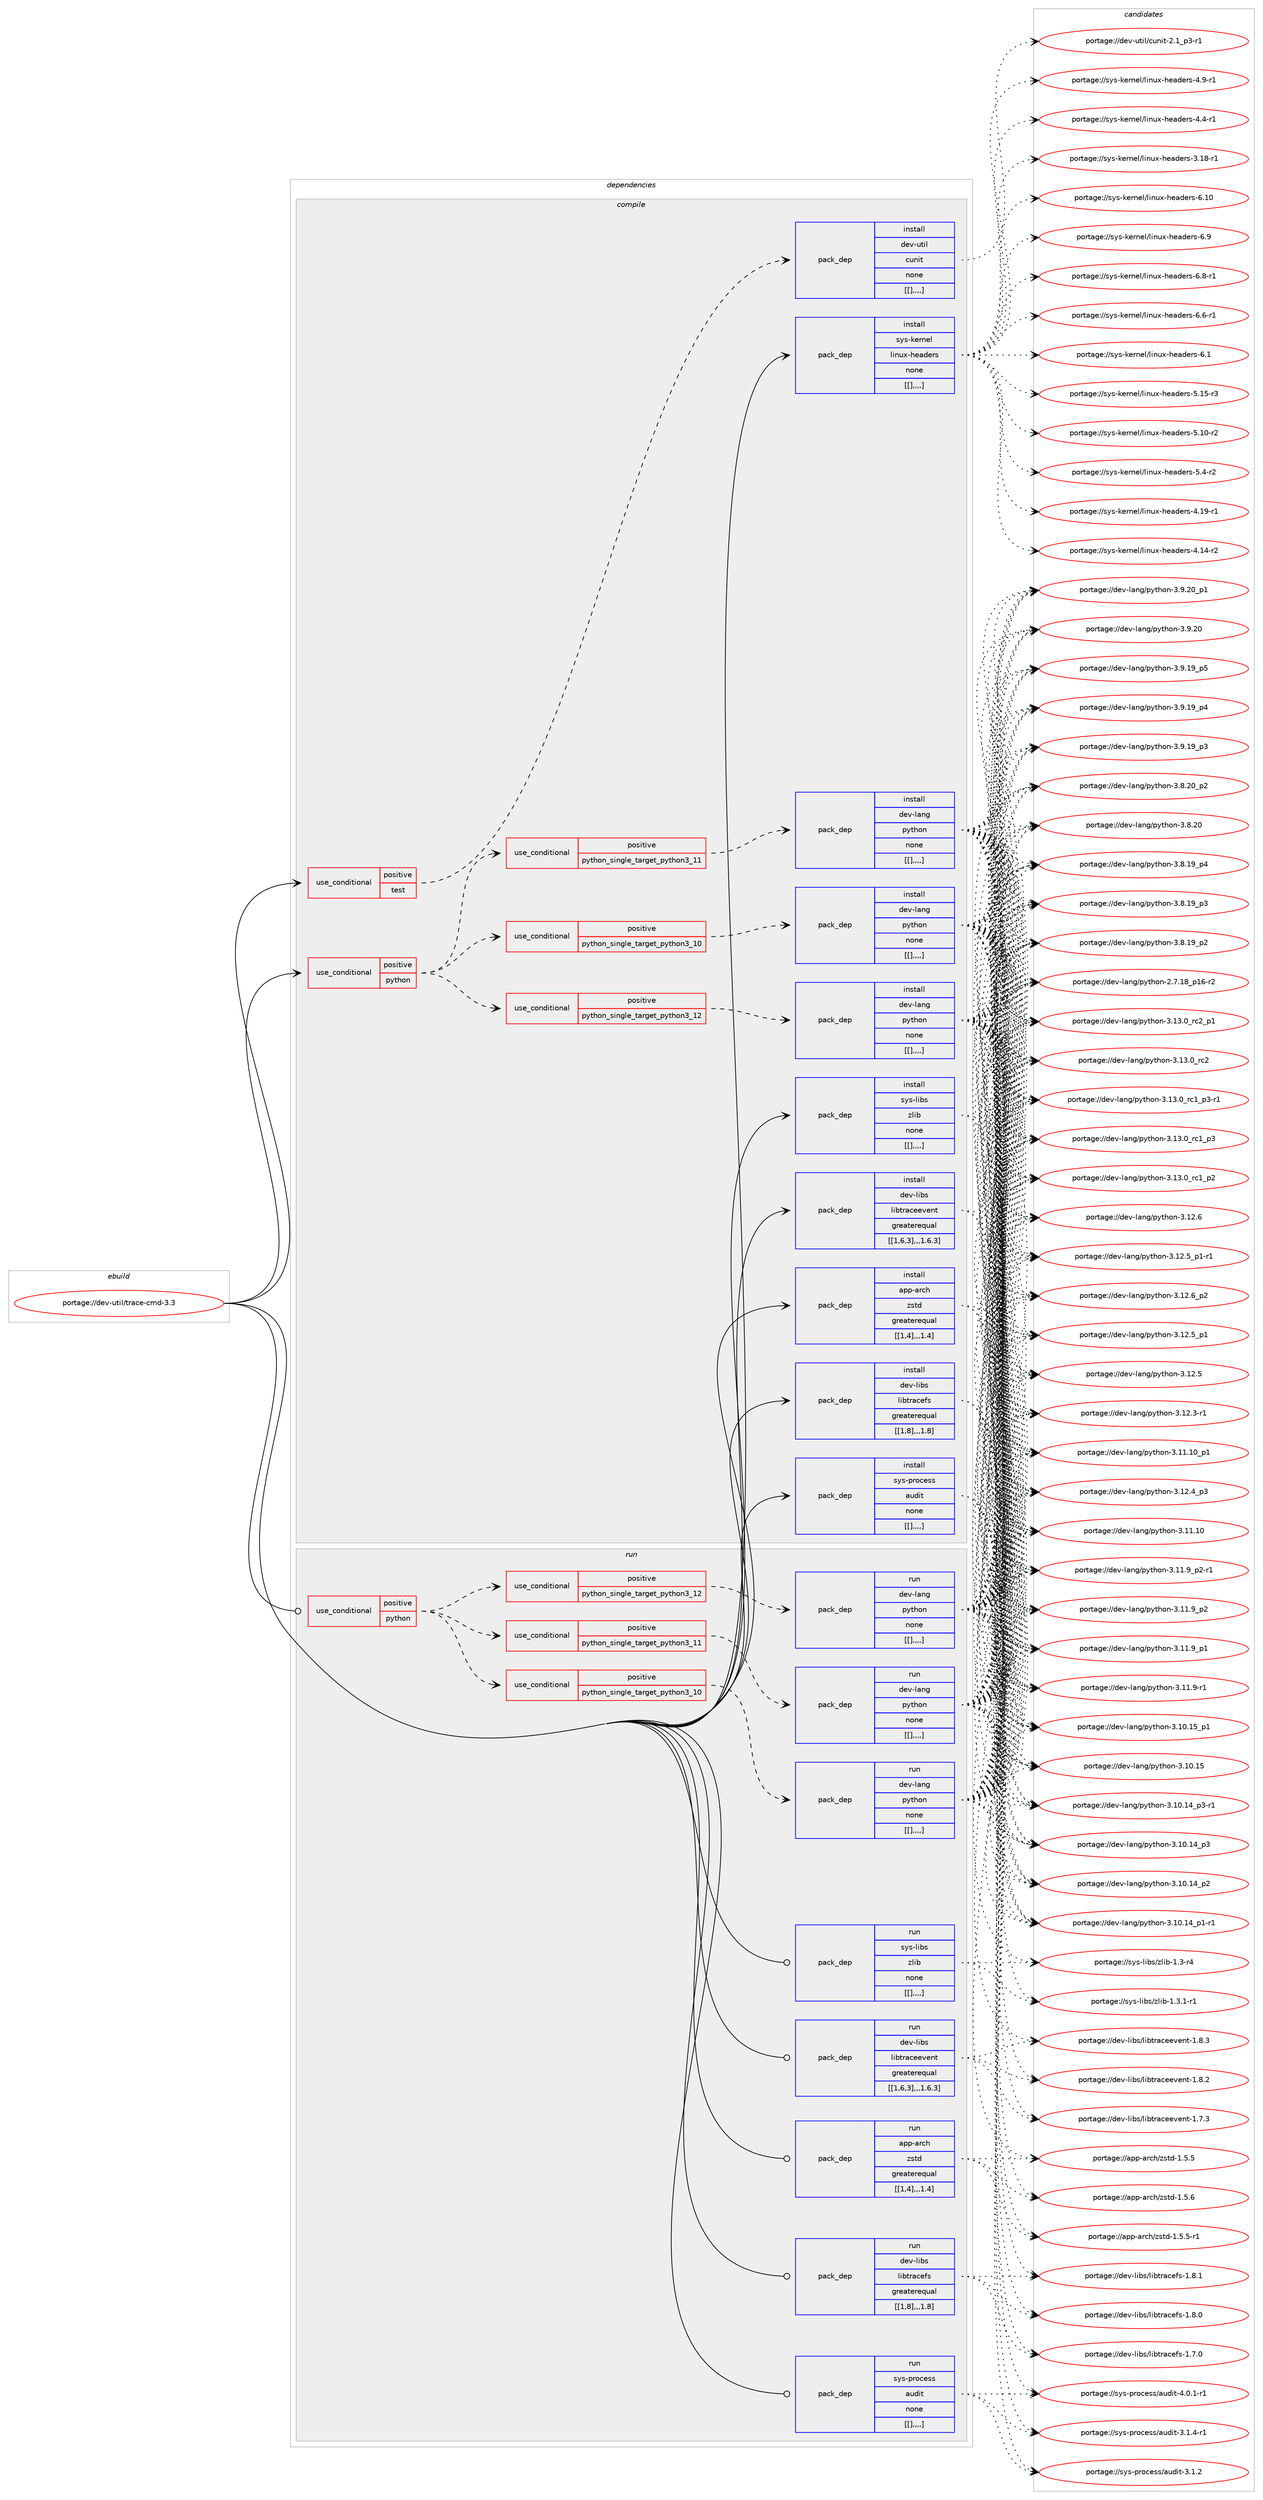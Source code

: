 digraph prolog {

# *************
# Graph options
# *************

newrank=true;
concentrate=true;
compound=true;
graph [rankdir=LR,fontname=Helvetica,fontsize=10,ranksep=1.5];#, ranksep=2.5, nodesep=0.2];
edge  [arrowhead=vee];
node  [fontname=Helvetica,fontsize=10];

# **********
# The ebuild
# **********

subgraph cluster_leftcol {
color=gray;
label=<<i>ebuild</i>>;
id [label="portage://dev-util/trace-cmd-3.3", color=red, width=4, href="../dev-util/trace-cmd-3.3.svg"];
}

# ****************
# The dependencies
# ****************

subgraph cluster_midcol {
color=gray;
label=<<i>dependencies</i>>;
subgraph cluster_compile {
fillcolor="#eeeeee";
style=filled;
label=<<i>compile</i>>;
subgraph cond64432 {
dependency225030 [label=<<TABLE BORDER="0" CELLBORDER="1" CELLSPACING="0" CELLPADDING="4"><TR><TD ROWSPAN="3" CELLPADDING="10">use_conditional</TD></TR><TR><TD>positive</TD></TR><TR><TD>python</TD></TR></TABLE>>, shape=none, color=red];
subgraph cond64433 {
dependency225031 [label=<<TABLE BORDER="0" CELLBORDER="1" CELLSPACING="0" CELLPADDING="4"><TR><TD ROWSPAN="3" CELLPADDING="10">use_conditional</TD></TR><TR><TD>positive</TD></TR><TR><TD>python_single_target_python3_10</TD></TR></TABLE>>, shape=none, color=red];
subgraph pack159156 {
dependency225032 [label=<<TABLE BORDER="0" CELLBORDER="1" CELLSPACING="0" CELLPADDING="4" WIDTH="220"><TR><TD ROWSPAN="6" CELLPADDING="30">pack_dep</TD></TR><TR><TD WIDTH="110">install</TD></TR><TR><TD>dev-lang</TD></TR><TR><TD>python</TD></TR><TR><TD>none</TD></TR><TR><TD>[[],,,,]</TD></TR></TABLE>>, shape=none, color=blue];
}
dependency225031:e -> dependency225032:w [weight=20,style="dashed",arrowhead="vee"];
}
dependency225030:e -> dependency225031:w [weight=20,style="dashed",arrowhead="vee"];
subgraph cond64434 {
dependency225033 [label=<<TABLE BORDER="0" CELLBORDER="1" CELLSPACING="0" CELLPADDING="4"><TR><TD ROWSPAN="3" CELLPADDING="10">use_conditional</TD></TR><TR><TD>positive</TD></TR><TR><TD>python_single_target_python3_11</TD></TR></TABLE>>, shape=none, color=red];
subgraph pack159157 {
dependency225034 [label=<<TABLE BORDER="0" CELLBORDER="1" CELLSPACING="0" CELLPADDING="4" WIDTH="220"><TR><TD ROWSPAN="6" CELLPADDING="30">pack_dep</TD></TR><TR><TD WIDTH="110">install</TD></TR><TR><TD>dev-lang</TD></TR><TR><TD>python</TD></TR><TR><TD>none</TD></TR><TR><TD>[[],,,,]</TD></TR></TABLE>>, shape=none, color=blue];
}
dependency225033:e -> dependency225034:w [weight=20,style="dashed",arrowhead="vee"];
}
dependency225030:e -> dependency225033:w [weight=20,style="dashed",arrowhead="vee"];
subgraph cond64435 {
dependency225035 [label=<<TABLE BORDER="0" CELLBORDER="1" CELLSPACING="0" CELLPADDING="4"><TR><TD ROWSPAN="3" CELLPADDING="10">use_conditional</TD></TR><TR><TD>positive</TD></TR><TR><TD>python_single_target_python3_12</TD></TR></TABLE>>, shape=none, color=red];
subgraph pack159158 {
dependency225036 [label=<<TABLE BORDER="0" CELLBORDER="1" CELLSPACING="0" CELLPADDING="4" WIDTH="220"><TR><TD ROWSPAN="6" CELLPADDING="30">pack_dep</TD></TR><TR><TD WIDTH="110">install</TD></TR><TR><TD>dev-lang</TD></TR><TR><TD>python</TD></TR><TR><TD>none</TD></TR><TR><TD>[[],,,,]</TD></TR></TABLE>>, shape=none, color=blue];
}
dependency225035:e -> dependency225036:w [weight=20,style="dashed",arrowhead="vee"];
}
dependency225030:e -> dependency225035:w [weight=20,style="dashed",arrowhead="vee"];
}
id:e -> dependency225030:w [weight=20,style="solid",arrowhead="vee"];
subgraph cond64436 {
dependency225037 [label=<<TABLE BORDER="0" CELLBORDER="1" CELLSPACING="0" CELLPADDING="4"><TR><TD ROWSPAN="3" CELLPADDING="10">use_conditional</TD></TR><TR><TD>positive</TD></TR><TR><TD>test</TD></TR></TABLE>>, shape=none, color=red];
subgraph pack159159 {
dependency225038 [label=<<TABLE BORDER="0" CELLBORDER="1" CELLSPACING="0" CELLPADDING="4" WIDTH="220"><TR><TD ROWSPAN="6" CELLPADDING="30">pack_dep</TD></TR><TR><TD WIDTH="110">install</TD></TR><TR><TD>dev-util</TD></TR><TR><TD>cunit</TD></TR><TR><TD>none</TD></TR><TR><TD>[[],,,,]</TD></TR></TABLE>>, shape=none, color=blue];
}
dependency225037:e -> dependency225038:w [weight=20,style="dashed",arrowhead="vee"];
}
id:e -> dependency225037:w [weight=20,style="solid",arrowhead="vee"];
subgraph pack159160 {
dependency225039 [label=<<TABLE BORDER="0" CELLBORDER="1" CELLSPACING="0" CELLPADDING="4" WIDTH="220"><TR><TD ROWSPAN="6" CELLPADDING="30">pack_dep</TD></TR><TR><TD WIDTH="110">install</TD></TR><TR><TD>app-arch</TD></TR><TR><TD>zstd</TD></TR><TR><TD>greaterequal</TD></TR><TR><TD>[[1,4],,,1.4]</TD></TR></TABLE>>, shape=none, color=blue];
}
id:e -> dependency225039:w [weight=20,style="solid",arrowhead="vee"];
subgraph pack159161 {
dependency225040 [label=<<TABLE BORDER="0" CELLBORDER="1" CELLSPACING="0" CELLPADDING="4" WIDTH="220"><TR><TD ROWSPAN="6" CELLPADDING="30">pack_dep</TD></TR><TR><TD WIDTH="110">install</TD></TR><TR><TD>dev-libs</TD></TR><TR><TD>libtraceevent</TD></TR><TR><TD>greaterequal</TD></TR><TR><TD>[[1,6,3],,,1.6.3]</TD></TR></TABLE>>, shape=none, color=blue];
}
id:e -> dependency225040:w [weight=20,style="solid",arrowhead="vee"];
subgraph pack159162 {
dependency225041 [label=<<TABLE BORDER="0" CELLBORDER="1" CELLSPACING="0" CELLPADDING="4" WIDTH="220"><TR><TD ROWSPAN="6" CELLPADDING="30">pack_dep</TD></TR><TR><TD WIDTH="110">install</TD></TR><TR><TD>dev-libs</TD></TR><TR><TD>libtracefs</TD></TR><TR><TD>greaterequal</TD></TR><TR><TD>[[1,8],,,1.8]</TD></TR></TABLE>>, shape=none, color=blue];
}
id:e -> dependency225041:w [weight=20,style="solid",arrowhead="vee"];
subgraph pack159163 {
dependency225042 [label=<<TABLE BORDER="0" CELLBORDER="1" CELLSPACING="0" CELLPADDING="4" WIDTH="220"><TR><TD ROWSPAN="6" CELLPADDING="30">pack_dep</TD></TR><TR><TD WIDTH="110">install</TD></TR><TR><TD>sys-kernel</TD></TR><TR><TD>linux-headers</TD></TR><TR><TD>none</TD></TR><TR><TD>[[],,,,]</TD></TR></TABLE>>, shape=none, color=blue];
}
id:e -> dependency225042:w [weight=20,style="solid",arrowhead="vee"];
subgraph pack159164 {
dependency225043 [label=<<TABLE BORDER="0" CELLBORDER="1" CELLSPACING="0" CELLPADDING="4" WIDTH="220"><TR><TD ROWSPAN="6" CELLPADDING="30">pack_dep</TD></TR><TR><TD WIDTH="110">install</TD></TR><TR><TD>sys-libs</TD></TR><TR><TD>zlib</TD></TR><TR><TD>none</TD></TR><TR><TD>[[],,,,]</TD></TR></TABLE>>, shape=none, color=blue];
}
id:e -> dependency225043:w [weight=20,style="solid",arrowhead="vee"];
subgraph pack159165 {
dependency225044 [label=<<TABLE BORDER="0" CELLBORDER="1" CELLSPACING="0" CELLPADDING="4" WIDTH="220"><TR><TD ROWSPAN="6" CELLPADDING="30">pack_dep</TD></TR><TR><TD WIDTH="110">install</TD></TR><TR><TD>sys-process</TD></TR><TR><TD>audit</TD></TR><TR><TD>none</TD></TR><TR><TD>[[],,,,]</TD></TR></TABLE>>, shape=none, color=blue];
}
id:e -> dependency225044:w [weight=20,style="solid",arrowhead="vee"];
}
subgraph cluster_compileandrun {
fillcolor="#eeeeee";
style=filled;
label=<<i>compile and run</i>>;
}
subgraph cluster_run {
fillcolor="#eeeeee";
style=filled;
label=<<i>run</i>>;
subgraph cond64437 {
dependency225045 [label=<<TABLE BORDER="0" CELLBORDER="1" CELLSPACING="0" CELLPADDING="4"><TR><TD ROWSPAN="3" CELLPADDING="10">use_conditional</TD></TR><TR><TD>positive</TD></TR><TR><TD>python</TD></TR></TABLE>>, shape=none, color=red];
subgraph cond64438 {
dependency225046 [label=<<TABLE BORDER="0" CELLBORDER="1" CELLSPACING="0" CELLPADDING="4"><TR><TD ROWSPAN="3" CELLPADDING="10">use_conditional</TD></TR><TR><TD>positive</TD></TR><TR><TD>python_single_target_python3_10</TD></TR></TABLE>>, shape=none, color=red];
subgraph pack159166 {
dependency225047 [label=<<TABLE BORDER="0" CELLBORDER="1" CELLSPACING="0" CELLPADDING="4" WIDTH="220"><TR><TD ROWSPAN="6" CELLPADDING="30">pack_dep</TD></TR><TR><TD WIDTH="110">run</TD></TR><TR><TD>dev-lang</TD></TR><TR><TD>python</TD></TR><TR><TD>none</TD></TR><TR><TD>[[],,,,]</TD></TR></TABLE>>, shape=none, color=blue];
}
dependency225046:e -> dependency225047:w [weight=20,style="dashed",arrowhead="vee"];
}
dependency225045:e -> dependency225046:w [weight=20,style="dashed",arrowhead="vee"];
subgraph cond64439 {
dependency225048 [label=<<TABLE BORDER="0" CELLBORDER="1" CELLSPACING="0" CELLPADDING="4"><TR><TD ROWSPAN="3" CELLPADDING="10">use_conditional</TD></TR><TR><TD>positive</TD></TR><TR><TD>python_single_target_python3_11</TD></TR></TABLE>>, shape=none, color=red];
subgraph pack159167 {
dependency225049 [label=<<TABLE BORDER="0" CELLBORDER="1" CELLSPACING="0" CELLPADDING="4" WIDTH="220"><TR><TD ROWSPAN="6" CELLPADDING="30">pack_dep</TD></TR><TR><TD WIDTH="110">run</TD></TR><TR><TD>dev-lang</TD></TR><TR><TD>python</TD></TR><TR><TD>none</TD></TR><TR><TD>[[],,,,]</TD></TR></TABLE>>, shape=none, color=blue];
}
dependency225048:e -> dependency225049:w [weight=20,style="dashed",arrowhead="vee"];
}
dependency225045:e -> dependency225048:w [weight=20,style="dashed",arrowhead="vee"];
subgraph cond64440 {
dependency225050 [label=<<TABLE BORDER="0" CELLBORDER="1" CELLSPACING="0" CELLPADDING="4"><TR><TD ROWSPAN="3" CELLPADDING="10">use_conditional</TD></TR><TR><TD>positive</TD></TR><TR><TD>python_single_target_python3_12</TD></TR></TABLE>>, shape=none, color=red];
subgraph pack159168 {
dependency225051 [label=<<TABLE BORDER="0" CELLBORDER="1" CELLSPACING="0" CELLPADDING="4" WIDTH="220"><TR><TD ROWSPAN="6" CELLPADDING="30">pack_dep</TD></TR><TR><TD WIDTH="110">run</TD></TR><TR><TD>dev-lang</TD></TR><TR><TD>python</TD></TR><TR><TD>none</TD></TR><TR><TD>[[],,,,]</TD></TR></TABLE>>, shape=none, color=blue];
}
dependency225050:e -> dependency225051:w [weight=20,style="dashed",arrowhead="vee"];
}
dependency225045:e -> dependency225050:w [weight=20,style="dashed",arrowhead="vee"];
}
id:e -> dependency225045:w [weight=20,style="solid",arrowhead="odot"];
subgraph pack159169 {
dependency225052 [label=<<TABLE BORDER="0" CELLBORDER="1" CELLSPACING="0" CELLPADDING="4" WIDTH="220"><TR><TD ROWSPAN="6" CELLPADDING="30">pack_dep</TD></TR><TR><TD WIDTH="110">run</TD></TR><TR><TD>app-arch</TD></TR><TR><TD>zstd</TD></TR><TR><TD>greaterequal</TD></TR><TR><TD>[[1,4],,,1.4]</TD></TR></TABLE>>, shape=none, color=blue];
}
id:e -> dependency225052:w [weight=20,style="solid",arrowhead="odot"];
subgraph pack159170 {
dependency225053 [label=<<TABLE BORDER="0" CELLBORDER="1" CELLSPACING="0" CELLPADDING="4" WIDTH="220"><TR><TD ROWSPAN="6" CELLPADDING="30">pack_dep</TD></TR><TR><TD WIDTH="110">run</TD></TR><TR><TD>dev-libs</TD></TR><TR><TD>libtraceevent</TD></TR><TR><TD>greaterequal</TD></TR><TR><TD>[[1,6,3],,,1.6.3]</TD></TR></TABLE>>, shape=none, color=blue];
}
id:e -> dependency225053:w [weight=20,style="solid",arrowhead="odot"];
subgraph pack159171 {
dependency225054 [label=<<TABLE BORDER="0" CELLBORDER="1" CELLSPACING="0" CELLPADDING="4" WIDTH="220"><TR><TD ROWSPAN="6" CELLPADDING="30">pack_dep</TD></TR><TR><TD WIDTH="110">run</TD></TR><TR><TD>dev-libs</TD></TR><TR><TD>libtracefs</TD></TR><TR><TD>greaterequal</TD></TR><TR><TD>[[1,8],,,1.8]</TD></TR></TABLE>>, shape=none, color=blue];
}
id:e -> dependency225054:w [weight=20,style="solid",arrowhead="odot"];
subgraph pack159172 {
dependency225055 [label=<<TABLE BORDER="0" CELLBORDER="1" CELLSPACING="0" CELLPADDING="4" WIDTH="220"><TR><TD ROWSPAN="6" CELLPADDING="30">pack_dep</TD></TR><TR><TD WIDTH="110">run</TD></TR><TR><TD>sys-libs</TD></TR><TR><TD>zlib</TD></TR><TR><TD>none</TD></TR><TR><TD>[[],,,,]</TD></TR></TABLE>>, shape=none, color=blue];
}
id:e -> dependency225055:w [weight=20,style="solid",arrowhead="odot"];
subgraph pack159173 {
dependency225056 [label=<<TABLE BORDER="0" CELLBORDER="1" CELLSPACING="0" CELLPADDING="4" WIDTH="220"><TR><TD ROWSPAN="6" CELLPADDING="30">pack_dep</TD></TR><TR><TD WIDTH="110">run</TD></TR><TR><TD>sys-process</TD></TR><TR><TD>audit</TD></TR><TR><TD>none</TD></TR><TR><TD>[[],,,,]</TD></TR></TABLE>>, shape=none, color=blue];
}
id:e -> dependency225056:w [weight=20,style="solid",arrowhead="odot"];
}
}

# **************
# The candidates
# **************

subgraph cluster_choices {
rank=same;
color=gray;
label=<<i>candidates</i>>;

subgraph choice159156 {
color=black;
nodesep=1;
choice100101118451089711010347112121116104111110455146495146489511499509511249 [label="portage://dev-lang/python-3.13.0_rc2_p1", color=red, width=4,href="../dev-lang/python-3.13.0_rc2_p1.svg"];
choice10010111845108971101034711212111610411111045514649514648951149950 [label="portage://dev-lang/python-3.13.0_rc2", color=red, width=4,href="../dev-lang/python-3.13.0_rc2.svg"];
choice1001011184510897110103471121211161041111104551464951464895114994995112514511449 [label="portage://dev-lang/python-3.13.0_rc1_p3-r1", color=red, width=4,href="../dev-lang/python-3.13.0_rc1_p3-r1.svg"];
choice100101118451089711010347112121116104111110455146495146489511499499511251 [label="portage://dev-lang/python-3.13.0_rc1_p3", color=red, width=4,href="../dev-lang/python-3.13.0_rc1_p3.svg"];
choice100101118451089711010347112121116104111110455146495146489511499499511250 [label="portage://dev-lang/python-3.13.0_rc1_p2", color=red, width=4,href="../dev-lang/python-3.13.0_rc1_p2.svg"];
choice100101118451089711010347112121116104111110455146495046549511250 [label="portage://dev-lang/python-3.12.6_p2", color=red, width=4,href="../dev-lang/python-3.12.6_p2.svg"];
choice10010111845108971101034711212111610411111045514649504654 [label="portage://dev-lang/python-3.12.6", color=red, width=4,href="../dev-lang/python-3.12.6.svg"];
choice1001011184510897110103471121211161041111104551464950465395112494511449 [label="portage://dev-lang/python-3.12.5_p1-r1", color=red, width=4,href="../dev-lang/python-3.12.5_p1-r1.svg"];
choice100101118451089711010347112121116104111110455146495046539511249 [label="portage://dev-lang/python-3.12.5_p1", color=red, width=4,href="../dev-lang/python-3.12.5_p1.svg"];
choice10010111845108971101034711212111610411111045514649504653 [label="portage://dev-lang/python-3.12.5", color=red, width=4,href="../dev-lang/python-3.12.5.svg"];
choice100101118451089711010347112121116104111110455146495046529511251 [label="portage://dev-lang/python-3.12.4_p3", color=red, width=4,href="../dev-lang/python-3.12.4_p3.svg"];
choice100101118451089711010347112121116104111110455146495046514511449 [label="portage://dev-lang/python-3.12.3-r1", color=red, width=4,href="../dev-lang/python-3.12.3-r1.svg"];
choice10010111845108971101034711212111610411111045514649494649489511249 [label="portage://dev-lang/python-3.11.10_p1", color=red, width=4,href="../dev-lang/python-3.11.10_p1.svg"];
choice1001011184510897110103471121211161041111104551464949464948 [label="portage://dev-lang/python-3.11.10", color=red, width=4,href="../dev-lang/python-3.11.10.svg"];
choice1001011184510897110103471121211161041111104551464949465795112504511449 [label="portage://dev-lang/python-3.11.9_p2-r1", color=red, width=4,href="../dev-lang/python-3.11.9_p2-r1.svg"];
choice100101118451089711010347112121116104111110455146494946579511250 [label="portage://dev-lang/python-3.11.9_p2", color=red, width=4,href="../dev-lang/python-3.11.9_p2.svg"];
choice100101118451089711010347112121116104111110455146494946579511249 [label="portage://dev-lang/python-3.11.9_p1", color=red, width=4,href="../dev-lang/python-3.11.9_p1.svg"];
choice100101118451089711010347112121116104111110455146494946574511449 [label="portage://dev-lang/python-3.11.9-r1", color=red, width=4,href="../dev-lang/python-3.11.9-r1.svg"];
choice10010111845108971101034711212111610411111045514649484649539511249 [label="portage://dev-lang/python-3.10.15_p1", color=red, width=4,href="../dev-lang/python-3.10.15_p1.svg"];
choice1001011184510897110103471121211161041111104551464948464953 [label="portage://dev-lang/python-3.10.15", color=red, width=4,href="../dev-lang/python-3.10.15.svg"];
choice100101118451089711010347112121116104111110455146494846495295112514511449 [label="portage://dev-lang/python-3.10.14_p3-r1", color=red, width=4,href="../dev-lang/python-3.10.14_p3-r1.svg"];
choice10010111845108971101034711212111610411111045514649484649529511251 [label="portage://dev-lang/python-3.10.14_p3", color=red, width=4,href="../dev-lang/python-3.10.14_p3.svg"];
choice10010111845108971101034711212111610411111045514649484649529511250 [label="portage://dev-lang/python-3.10.14_p2", color=red, width=4,href="../dev-lang/python-3.10.14_p2.svg"];
choice100101118451089711010347112121116104111110455146494846495295112494511449 [label="portage://dev-lang/python-3.10.14_p1-r1", color=red, width=4,href="../dev-lang/python-3.10.14_p1-r1.svg"];
choice100101118451089711010347112121116104111110455146574650489511249 [label="portage://dev-lang/python-3.9.20_p1", color=red, width=4,href="../dev-lang/python-3.9.20_p1.svg"];
choice10010111845108971101034711212111610411111045514657465048 [label="portage://dev-lang/python-3.9.20", color=red, width=4,href="../dev-lang/python-3.9.20.svg"];
choice100101118451089711010347112121116104111110455146574649579511253 [label="portage://dev-lang/python-3.9.19_p5", color=red, width=4,href="../dev-lang/python-3.9.19_p5.svg"];
choice100101118451089711010347112121116104111110455146574649579511252 [label="portage://dev-lang/python-3.9.19_p4", color=red, width=4,href="../dev-lang/python-3.9.19_p4.svg"];
choice100101118451089711010347112121116104111110455146574649579511251 [label="portage://dev-lang/python-3.9.19_p3", color=red, width=4,href="../dev-lang/python-3.9.19_p3.svg"];
choice100101118451089711010347112121116104111110455146564650489511250 [label="portage://dev-lang/python-3.8.20_p2", color=red, width=4,href="../dev-lang/python-3.8.20_p2.svg"];
choice10010111845108971101034711212111610411111045514656465048 [label="portage://dev-lang/python-3.8.20", color=red, width=4,href="../dev-lang/python-3.8.20.svg"];
choice100101118451089711010347112121116104111110455146564649579511252 [label="portage://dev-lang/python-3.8.19_p4", color=red, width=4,href="../dev-lang/python-3.8.19_p4.svg"];
choice100101118451089711010347112121116104111110455146564649579511251 [label="portage://dev-lang/python-3.8.19_p3", color=red, width=4,href="../dev-lang/python-3.8.19_p3.svg"];
choice100101118451089711010347112121116104111110455146564649579511250 [label="portage://dev-lang/python-3.8.19_p2", color=red, width=4,href="../dev-lang/python-3.8.19_p2.svg"];
choice100101118451089711010347112121116104111110455046554649569511249544511450 [label="portage://dev-lang/python-2.7.18_p16-r2", color=red, width=4,href="../dev-lang/python-2.7.18_p16-r2.svg"];
dependency225032:e -> choice100101118451089711010347112121116104111110455146495146489511499509511249:w [style=dotted,weight="100"];
dependency225032:e -> choice10010111845108971101034711212111610411111045514649514648951149950:w [style=dotted,weight="100"];
dependency225032:e -> choice1001011184510897110103471121211161041111104551464951464895114994995112514511449:w [style=dotted,weight="100"];
dependency225032:e -> choice100101118451089711010347112121116104111110455146495146489511499499511251:w [style=dotted,weight="100"];
dependency225032:e -> choice100101118451089711010347112121116104111110455146495146489511499499511250:w [style=dotted,weight="100"];
dependency225032:e -> choice100101118451089711010347112121116104111110455146495046549511250:w [style=dotted,weight="100"];
dependency225032:e -> choice10010111845108971101034711212111610411111045514649504654:w [style=dotted,weight="100"];
dependency225032:e -> choice1001011184510897110103471121211161041111104551464950465395112494511449:w [style=dotted,weight="100"];
dependency225032:e -> choice100101118451089711010347112121116104111110455146495046539511249:w [style=dotted,weight="100"];
dependency225032:e -> choice10010111845108971101034711212111610411111045514649504653:w [style=dotted,weight="100"];
dependency225032:e -> choice100101118451089711010347112121116104111110455146495046529511251:w [style=dotted,weight="100"];
dependency225032:e -> choice100101118451089711010347112121116104111110455146495046514511449:w [style=dotted,weight="100"];
dependency225032:e -> choice10010111845108971101034711212111610411111045514649494649489511249:w [style=dotted,weight="100"];
dependency225032:e -> choice1001011184510897110103471121211161041111104551464949464948:w [style=dotted,weight="100"];
dependency225032:e -> choice1001011184510897110103471121211161041111104551464949465795112504511449:w [style=dotted,weight="100"];
dependency225032:e -> choice100101118451089711010347112121116104111110455146494946579511250:w [style=dotted,weight="100"];
dependency225032:e -> choice100101118451089711010347112121116104111110455146494946579511249:w [style=dotted,weight="100"];
dependency225032:e -> choice100101118451089711010347112121116104111110455146494946574511449:w [style=dotted,weight="100"];
dependency225032:e -> choice10010111845108971101034711212111610411111045514649484649539511249:w [style=dotted,weight="100"];
dependency225032:e -> choice1001011184510897110103471121211161041111104551464948464953:w [style=dotted,weight="100"];
dependency225032:e -> choice100101118451089711010347112121116104111110455146494846495295112514511449:w [style=dotted,weight="100"];
dependency225032:e -> choice10010111845108971101034711212111610411111045514649484649529511251:w [style=dotted,weight="100"];
dependency225032:e -> choice10010111845108971101034711212111610411111045514649484649529511250:w [style=dotted,weight="100"];
dependency225032:e -> choice100101118451089711010347112121116104111110455146494846495295112494511449:w [style=dotted,weight="100"];
dependency225032:e -> choice100101118451089711010347112121116104111110455146574650489511249:w [style=dotted,weight="100"];
dependency225032:e -> choice10010111845108971101034711212111610411111045514657465048:w [style=dotted,weight="100"];
dependency225032:e -> choice100101118451089711010347112121116104111110455146574649579511253:w [style=dotted,weight="100"];
dependency225032:e -> choice100101118451089711010347112121116104111110455146574649579511252:w [style=dotted,weight="100"];
dependency225032:e -> choice100101118451089711010347112121116104111110455146574649579511251:w [style=dotted,weight="100"];
dependency225032:e -> choice100101118451089711010347112121116104111110455146564650489511250:w [style=dotted,weight="100"];
dependency225032:e -> choice10010111845108971101034711212111610411111045514656465048:w [style=dotted,weight="100"];
dependency225032:e -> choice100101118451089711010347112121116104111110455146564649579511252:w [style=dotted,weight="100"];
dependency225032:e -> choice100101118451089711010347112121116104111110455146564649579511251:w [style=dotted,weight="100"];
dependency225032:e -> choice100101118451089711010347112121116104111110455146564649579511250:w [style=dotted,weight="100"];
dependency225032:e -> choice100101118451089711010347112121116104111110455046554649569511249544511450:w [style=dotted,weight="100"];
}
subgraph choice159157 {
color=black;
nodesep=1;
choice100101118451089711010347112121116104111110455146495146489511499509511249 [label="portage://dev-lang/python-3.13.0_rc2_p1", color=red, width=4,href="../dev-lang/python-3.13.0_rc2_p1.svg"];
choice10010111845108971101034711212111610411111045514649514648951149950 [label="portage://dev-lang/python-3.13.0_rc2", color=red, width=4,href="../dev-lang/python-3.13.0_rc2.svg"];
choice1001011184510897110103471121211161041111104551464951464895114994995112514511449 [label="portage://dev-lang/python-3.13.0_rc1_p3-r1", color=red, width=4,href="../dev-lang/python-3.13.0_rc1_p3-r1.svg"];
choice100101118451089711010347112121116104111110455146495146489511499499511251 [label="portage://dev-lang/python-3.13.0_rc1_p3", color=red, width=4,href="../dev-lang/python-3.13.0_rc1_p3.svg"];
choice100101118451089711010347112121116104111110455146495146489511499499511250 [label="portage://dev-lang/python-3.13.0_rc1_p2", color=red, width=4,href="../dev-lang/python-3.13.0_rc1_p2.svg"];
choice100101118451089711010347112121116104111110455146495046549511250 [label="portage://dev-lang/python-3.12.6_p2", color=red, width=4,href="../dev-lang/python-3.12.6_p2.svg"];
choice10010111845108971101034711212111610411111045514649504654 [label="portage://dev-lang/python-3.12.6", color=red, width=4,href="../dev-lang/python-3.12.6.svg"];
choice1001011184510897110103471121211161041111104551464950465395112494511449 [label="portage://dev-lang/python-3.12.5_p1-r1", color=red, width=4,href="../dev-lang/python-3.12.5_p1-r1.svg"];
choice100101118451089711010347112121116104111110455146495046539511249 [label="portage://dev-lang/python-3.12.5_p1", color=red, width=4,href="../dev-lang/python-3.12.5_p1.svg"];
choice10010111845108971101034711212111610411111045514649504653 [label="portage://dev-lang/python-3.12.5", color=red, width=4,href="../dev-lang/python-3.12.5.svg"];
choice100101118451089711010347112121116104111110455146495046529511251 [label="portage://dev-lang/python-3.12.4_p3", color=red, width=4,href="../dev-lang/python-3.12.4_p3.svg"];
choice100101118451089711010347112121116104111110455146495046514511449 [label="portage://dev-lang/python-3.12.3-r1", color=red, width=4,href="../dev-lang/python-3.12.3-r1.svg"];
choice10010111845108971101034711212111610411111045514649494649489511249 [label="portage://dev-lang/python-3.11.10_p1", color=red, width=4,href="../dev-lang/python-3.11.10_p1.svg"];
choice1001011184510897110103471121211161041111104551464949464948 [label="portage://dev-lang/python-3.11.10", color=red, width=4,href="../dev-lang/python-3.11.10.svg"];
choice1001011184510897110103471121211161041111104551464949465795112504511449 [label="portage://dev-lang/python-3.11.9_p2-r1", color=red, width=4,href="../dev-lang/python-3.11.9_p2-r1.svg"];
choice100101118451089711010347112121116104111110455146494946579511250 [label="portage://dev-lang/python-3.11.9_p2", color=red, width=4,href="../dev-lang/python-3.11.9_p2.svg"];
choice100101118451089711010347112121116104111110455146494946579511249 [label="portage://dev-lang/python-3.11.9_p1", color=red, width=4,href="../dev-lang/python-3.11.9_p1.svg"];
choice100101118451089711010347112121116104111110455146494946574511449 [label="portage://dev-lang/python-3.11.9-r1", color=red, width=4,href="../dev-lang/python-3.11.9-r1.svg"];
choice10010111845108971101034711212111610411111045514649484649539511249 [label="portage://dev-lang/python-3.10.15_p1", color=red, width=4,href="../dev-lang/python-3.10.15_p1.svg"];
choice1001011184510897110103471121211161041111104551464948464953 [label="portage://dev-lang/python-3.10.15", color=red, width=4,href="../dev-lang/python-3.10.15.svg"];
choice100101118451089711010347112121116104111110455146494846495295112514511449 [label="portage://dev-lang/python-3.10.14_p3-r1", color=red, width=4,href="../dev-lang/python-3.10.14_p3-r1.svg"];
choice10010111845108971101034711212111610411111045514649484649529511251 [label="portage://dev-lang/python-3.10.14_p3", color=red, width=4,href="../dev-lang/python-3.10.14_p3.svg"];
choice10010111845108971101034711212111610411111045514649484649529511250 [label="portage://dev-lang/python-3.10.14_p2", color=red, width=4,href="../dev-lang/python-3.10.14_p2.svg"];
choice100101118451089711010347112121116104111110455146494846495295112494511449 [label="portage://dev-lang/python-3.10.14_p1-r1", color=red, width=4,href="../dev-lang/python-3.10.14_p1-r1.svg"];
choice100101118451089711010347112121116104111110455146574650489511249 [label="portage://dev-lang/python-3.9.20_p1", color=red, width=4,href="../dev-lang/python-3.9.20_p1.svg"];
choice10010111845108971101034711212111610411111045514657465048 [label="portage://dev-lang/python-3.9.20", color=red, width=4,href="../dev-lang/python-3.9.20.svg"];
choice100101118451089711010347112121116104111110455146574649579511253 [label="portage://dev-lang/python-3.9.19_p5", color=red, width=4,href="../dev-lang/python-3.9.19_p5.svg"];
choice100101118451089711010347112121116104111110455146574649579511252 [label="portage://dev-lang/python-3.9.19_p4", color=red, width=4,href="../dev-lang/python-3.9.19_p4.svg"];
choice100101118451089711010347112121116104111110455146574649579511251 [label="portage://dev-lang/python-3.9.19_p3", color=red, width=4,href="../dev-lang/python-3.9.19_p3.svg"];
choice100101118451089711010347112121116104111110455146564650489511250 [label="portage://dev-lang/python-3.8.20_p2", color=red, width=4,href="../dev-lang/python-3.8.20_p2.svg"];
choice10010111845108971101034711212111610411111045514656465048 [label="portage://dev-lang/python-3.8.20", color=red, width=4,href="../dev-lang/python-3.8.20.svg"];
choice100101118451089711010347112121116104111110455146564649579511252 [label="portage://dev-lang/python-3.8.19_p4", color=red, width=4,href="../dev-lang/python-3.8.19_p4.svg"];
choice100101118451089711010347112121116104111110455146564649579511251 [label="portage://dev-lang/python-3.8.19_p3", color=red, width=4,href="../dev-lang/python-3.8.19_p3.svg"];
choice100101118451089711010347112121116104111110455146564649579511250 [label="portage://dev-lang/python-3.8.19_p2", color=red, width=4,href="../dev-lang/python-3.8.19_p2.svg"];
choice100101118451089711010347112121116104111110455046554649569511249544511450 [label="portage://dev-lang/python-2.7.18_p16-r2", color=red, width=4,href="../dev-lang/python-2.7.18_p16-r2.svg"];
dependency225034:e -> choice100101118451089711010347112121116104111110455146495146489511499509511249:w [style=dotted,weight="100"];
dependency225034:e -> choice10010111845108971101034711212111610411111045514649514648951149950:w [style=dotted,weight="100"];
dependency225034:e -> choice1001011184510897110103471121211161041111104551464951464895114994995112514511449:w [style=dotted,weight="100"];
dependency225034:e -> choice100101118451089711010347112121116104111110455146495146489511499499511251:w [style=dotted,weight="100"];
dependency225034:e -> choice100101118451089711010347112121116104111110455146495146489511499499511250:w [style=dotted,weight="100"];
dependency225034:e -> choice100101118451089711010347112121116104111110455146495046549511250:w [style=dotted,weight="100"];
dependency225034:e -> choice10010111845108971101034711212111610411111045514649504654:w [style=dotted,weight="100"];
dependency225034:e -> choice1001011184510897110103471121211161041111104551464950465395112494511449:w [style=dotted,weight="100"];
dependency225034:e -> choice100101118451089711010347112121116104111110455146495046539511249:w [style=dotted,weight="100"];
dependency225034:e -> choice10010111845108971101034711212111610411111045514649504653:w [style=dotted,weight="100"];
dependency225034:e -> choice100101118451089711010347112121116104111110455146495046529511251:w [style=dotted,weight="100"];
dependency225034:e -> choice100101118451089711010347112121116104111110455146495046514511449:w [style=dotted,weight="100"];
dependency225034:e -> choice10010111845108971101034711212111610411111045514649494649489511249:w [style=dotted,weight="100"];
dependency225034:e -> choice1001011184510897110103471121211161041111104551464949464948:w [style=dotted,weight="100"];
dependency225034:e -> choice1001011184510897110103471121211161041111104551464949465795112504511449:w [style=dotted,weight="100"];
dependency225034:e -> choice100101118451089711010347112121116104111110455146494946579511250:w [style=dotted,weight="100"];
dependency225034:e -> choice100101118451089711010347112121116104111110455146494946579511249:w [style=dotted,weight="100"];
dependency225034:e -> choice100101118451089711010347112121116104111110455146494946574511449:w [style=dotted,weight="100"];
dependency225034:e -> choice10010111845108971101034711212111610411111045514649484649539511249:w [style=dotted,weight="100"];
dependency225034:e -> choice1001011184510897110103471121211161041111104551464948464953:w [style=dotted,weight="100"];
dependency225034:e -> choice100101118451089711010347112121116104111110455146494846495295112514511449:w [style=dotted,weight="100"];
dependency225034:e -> choice10010111845108971101034711212111610411111045514649484649529511251:w [style=dotted,weight="100"];
dependency225034:e -> choice10010111845108971101034711212111610411111045514649484649529511250:w [style=dotted,weight="100"];
dependency225034:e -> choice100101118451089711010347112121116104111110455146494846495295112494511449:w [style=dotted,weight="100"];
dependency225034:e -> choice100101118451089711010347112121116104111110455146574650489511249:w [style=dotted,weight="100"];
dependency225034:e -> choice10010111845108971101034711212111610411111045514657465048:w [style=dotted,weight="100"];
dependency225034:e -> choice100101118451089711010347112121116104111110455146574649579511253:w [style=dotted,weight="100"];
dependency225034:e -> choice100101118451089711010347112121116104111110455146574649579511252:w [style=dotted,weight="100"];
dependency225034:e -> choice100101118451089711010347112121116104111110455146574649579511251:w [style=dotted,weight="100"];
dependency225034:e -> choice100101118451089711010347112121116104111110455146564650489511250:w [style=dotted,weight="100"];
dependency225034:e -> choice10010111845108971101034711212111610411111045514656465048:w [style=dotted,weight="100"];
dependency225034:e -> choice100101118451089711010347112121116104111110455146564649579511252:w [style=dotted,weight="100"];
dependency225034:e -> choice100101118451089711010347112121116104111110455146564649579511251:w [style=dotted,weight="100"];
dependency225034:e -> choice100101118451089711010347112121116104111110455146564649579511250:w [style=dotted,weight="100"];
dependency225034:e -> choice100101118451089711010347112121116104111110455046554649569511249544511450:w [style=dotted,weight="100"];
}
subgraph choice159158 {
color=black;
nodesep=1;
choice100101118451089711010347112121116104111110455146495146489511499509511249 [label="portage://dev-lang/python-3.13.0_rc2_p1", color=red, width=4,href="../dev-lang/python-3.13.0_rc2_p1.svg"];
choice10010111845108971101034711212111610411111045514649514648951149950 [label="portage://dev-lang/python-3.13.0_rc2", color=red, width=4,href="../dev-lang/python-3.13.0_rc2.svg"];
choice1001011184510897110103471121211161041111104551464951464895114994995112514511449 [label="portage://dev-lang/python-3.13.0_rc1_p3-r1", color=red, width=4,href="../dev-lang/python-3.13.0_rc1_p3-r1.svg"];
choice100101118451089711010347112121116104111110455146495146489511499499511251 [label="portage://dev-lang/python-3.13.0_rc1_p3", color=red, width=4,href="../dev-lang/python-3.13.0_rc1_p3.svg"];
choice100101118451089711010347112121116104111110455146495146489511499499511250 [label="portage://dev-lang/python-3.13.0_rc1_p2", color=red, width=4,href="../dev-lang/python-3.13.0_rc1_p2.svg"];
choice100101118451089711010347112121116104111110455146495046549511250 [label="portage://dev-lang/python-3.12.6_p2", color=red, width=4,href="../dev-lang/python-3.12.6_p2.svg"];
choice10010111845108971101034711212111610411111045514649504654 [label="portage://dev-lang/python-3.12.6", color=red, width=4,href="../dev-lang/python-3.12.6.svg"];
choice1001011184510897110103471121211161041111104551464950465395112494511449 [label="portage://dev-lang/python-3.12.5_p1-r1", color=red, width=4,href="../dev-lang/python-3.12.5_p1-r1.svg"];
choice100101118451089711010347112121116104111110455146495046539511249 [label="portage://dev-lang/python-3.12.5_p1", color=red, width=4,href="../dev-lang/python-3.12.5_p1.svg"];
choice10010111845108971101034711212111610411111045514649504653 [label="portage://dev-lang/python-3.12.5", color=red, width=4,href="../dev-lang/python-3.12.5.svg"];
choice100101118451089711010347112121116104111110455146495046529511251 [label="portage://dev-lang/python-3.12.4_p3", color=red, width=4,href="../dev-lang/python-3.12.4_p3.svg"];
choice100101118451089711010347112121116104111110455146495046514511449 [label="portage://dev-lang/python-3.12.3-r1", color=red, width=4,href="../dev-lang/python-3.12.3-r1.svg"];
choice10010111845108971101034711212111610411111045514649494649489511249 [label="portage://dev-lang/python-3.11.10_p1", color=red, width=4,href="../dev-lang/python-3.11.10_p1.svg"];
choice1001011184510897110103471121211161041111104551464949464948 [label="portage://dev-lang/python-3.11.10", color=red, width=4,href="../dev-lang/python-3.11.10.svg"];
choice1001011184510897110103471121211161041111104551464949465795112504511449 [label="portage://dev-lang/python-3.11.9_p2-r1", color=red, width=4,href="../dev-lang/python-3.11.9_p2-r1.svg"];
choice100101118451089711010347112121116104111110455146494946579511250 [label="portage://dev-lang/python-3.11.9_p2", color=red, width=4,href="../dev-lang/python-3.11.9_p2.svg"];
choice100101118451089711010347112121116104111110455146494946579511249 [label="portage://dev-lang/python-3.11.9_p1", color=red, width=4,href="../dev-lang/python-3.11.9_p1.svg"];
choice100101118451089711010347112121116104111110455146494946574511449 [label="portage://dev-lang/python-3.11.9-r1", color=red, width=4,href="../dev-lang/python-3.11.9-r1.svg"];
choice10010111845108971101034711212111610411111045514649484649539511249 [label="portage://dev-lang/python-3.10.15_p1", color=red, width=4,href="../dev-lang/python-3.10.15_p1.svg"];
choice1001011184510897110103471121211161041111104551464948464953 [label="portage://dev-lang/python-3.10.15", color=red, width=4,href="../dev-lang/python-3.10.15.svg"];
choice100101118451089711010347112121116104111110455146494846495295112514511449 [label="portage://dev-lang/python-3.10.14_p3-r1", color=red, width=4,href="../dev-lang/python-3.10.14_p3-r1.svg"];
choice10010111845108971101034711212111610411111045514649484649529511251 [label="portage://dev-lang/python-3.10.14_p3", color=red, width=4,href="../dev-lang/python-3.10.14_p3.svg"];
choice10010111845108971101034711212111610411111045514649484649529511250 [label="portage://dev-lang/python-3.10.14_p2", color=red, width=4,href="../dev-lang/python-3.10.14_p2.svg"];
choice100101118451089711010347112121116104111110455146494846495295112494511449 [label="portage://dev-lang/python-3.10.14_p1-r1", color=red, width=4,href="../dev-lang/python-3.10.14_p1-r1.svg"];
choice100101118451089711010347112121116104111110455146574650489511249 [label="portage://dev-lang/python-3.9.20_p1", color=red, width=4,href="../dev-lang/python-3.9.20_p1.svg"];
choice10010111845108971101034711212111610411111045514657465048 [label="portage://dev-lang/python-3.9.20", color=red, width=4,href="../dev-lang/python-3.9.20.svg"];
choice100101118451089711010347112121116104111110455146574649579511253 [label="portage://dev-lang/python-3.9.19_p5", color=red, width=4,href="../dev-lang/python-3.9.19_p5.svg"];
choice100101118451089711010347112121116104111110455146574649579511252 [label="portage://dev-lang/python-3.9.19_p4", color=red, width=4,href="../dev-lang/python-3.9.19_p4.svg"];
choice100101118451089711010347112121116104111110455146574649579511251 [label="portage://dev-lang/python-3.9.19_p3", color=red, width=4,href="../dev-lang/python-3.9.19_p3.svg"];
choice100101118451089711010347112121116104111110455146564650489511250 [label="portage://dev-lang/python-3.8.20_p2", color=red, width=4,href="../dev-lang/python-3.8.20_p2.svg"];
choice10010111845108971101034711212111610411111045514656465048 [label="portage://dev-lang/python-3.8.20", color=red, width=4,href="../dev-lang/python-3.8.20.svg"];
choice100101118451089711010347112121116104111110455146564649579511252 [label="portage://dev-lang/python-3.8.19_p4", color=red, width=4,href="../dev-lang/python-3.8.19_p4.svg"];
choice100101118451089711010347112121116104111110455146564649579511251 [label="portage://dev-lang/python-3.8.19_p3", color=red, width=4,href="../dev-lang/python-3.8.19_p3.svg"];
choice100101118451089711010347112121116104111110455146564649579511250 [label="portage://dev-lang/python-3.8.19_p2", color=red, width=4,href="../dev-lang/python-3.8.19_p2.svg"];
choice100101118451089711010347112121116104111110455046554649569511249544511450 [label="portage://dev-lang/python-2.7.18_p16-r2", color=red, width=4,href="../dev-lang/python-2.7.18_p16-r2.svg"];
dependency225036:e -> choice100101118451089711010347112121116104111110455146495146489511499509511249:w [style=dotted,weight="100"];
dependency225036:e -> choice10010111845108971101034711212111610411111045514649514648951149950:w [style=dotted,weight="100"];
dependency225036:e -> choice1001011184510897110103471121211161041111104551464951464895114994995112514511449:w [style=dotted,weight="100"];
dependency225036:e -> choice100101118451089711010347112121116104111110455146495146489511499499511251:w [style=dotted,weight="100"];
dependency225036:e -> choice100101118451089711010347112121116104111110455146495146489511499499511250:w [style=dotted,weight="100"];
dependency225036:e -> choice100101118451089711010347112121116104111110455146495046549511250:w [style=dotted,weight="100"];
dependency225036:e -> choice10010111845108971101034711212111610411111045514649504654:w [style=dotted,weight="100"];
dependency225036:e -> choice1001011184510897110103471121211161041111104551464950465395112494511449:w [style=dotted,weight="100"];
dependency225036:e -> choice100101118451089711010347112121116104111110455146495046539511249:w [style=dotted,weight="100"];
dependency225036:e -> choice10010111845108971101034711212111610411111045514649504653:w [style=dotted,weight="100"];
dependency225036:e -> choice100101118451089711010347112121116104111110455146495046529511251:w [style=dotted,weight="100"];
dependency225036:e -> choice100101118451089711010347112121116104111110455146495046514511449:w [style=dotted,weight="100"];
dependency225036:e -> choice10010111845108971101034711212111610411111045514649494649489511249:w [style=dotted,weight="100"];
dependency225036:e -> choice1001011184510897110103471121211161041111104551464949464948:w [style=dotted,weight="100"];
dependency225036:e -> choice1001011184510897110103471121211161041111104551464949465795112504511449:w [style=dotted,weight="100"];
dependency225036:e -> choice100101118451089711010347112121116104111110455146494946579511250:w [style=dotted,weight="100"];
dependency225036:e -> choice100101118451089711010347112121116104111110455146494946579511249:w [style=dotted,weight="100"];
dependency225036:e -> choice100101118451089711010347112121116104111110455146494946574511449:w [style=dotted,weight="100"];
dependency225036:e -> choice10010111845108971101034711212111610411111045514649484649539511249:w [style=dotted,weight="100"];
dependency225036:e -> choice1001011184510897110103471121211161041111104551464948464953:w [style=dotted,weight="100"];
dependency225036:e -> choice100101118451089711010347112121116104111110455146494846495295112514511449:w [style=dotted,weight="100"];
dependency225036:e -> choice10010111845108971101034711212111610411111045514649484649529511251:w [style=dotted,weight="100"];
dependency225036:e -> choice10010111845108971101034711212111610411111045514649484649529511250:w [style=dotted,weight="100"];
dependency225036:e -> choice100101118451089711010347112121116104111110455146494846495295112494511449:w [style=dotted,weight="100"];
dependency225036:e -> choice100101118451089711010347112121116104111110455146574650489511249:w [style=dotted,weight="100"];
dependency225036:e -> choice10010111845108971101034711212111610411111045514657465048:w [style=dotted,weight="100"];
dependency225036:e -> choice100101118451089711010347112121116104111110455146574649579511253:w [style=dotted,weight="100"];
dependency225036:e -> choice100101118451089711010347112121116104111110455146574649579511252:w [style=dotted,weight="100"];
dependency225036:e -> choice100101118451089711010347112121116104111110455146574649579511251:w [style=dotted,weight="100"];
dependency225036:e -> choice100101118451089711010347112121116104111110455146564650489511250:w [style=dotted,weight="100"];
dependency225036:e -> choice10010111845108971101034711212111610411111045514656465048:w [style=dotted,weight="100"];
dependency225036:e -> choice100101118451089711010347112121116104111110455146564649579511252:w [style=dotted,weight="100"];
dependency225036:e -> choice100101118451089711010347112121116104111110455146564649579511251:w [style=dotted,weight="100"];
dependency225036:e -> choice100101118451089711010347112121116104111110455146564649579511250:w [style=dotted,weight="100"];
dependency225036:e -> choice100101118451089711010347112121116104111110455046554649569511249544511450:w [style=dotted,weight="100"];
}
subgraph choice159159 {
color=black;
nodesep=1;
choice1001011184511711610510847991171101051164550464995112514511449 [label="portage://dev-util/cunit-2.1_p3-r1", color=red, width=4,href="../dev-util/cunit-2.1_p3-r1.svg"];
dependency225038:e -> choice1001011184511711610510847991171101051164550464995112514511449:w [style=dotted,weight="100"];
}
subgraph choice159160 {
color=black;
nodesep=1;
choice9711211245971149910447122115116100454946534654 [label="portage://app-arch/zstd-1.5.6", color=red, width=4,href="../app-arch/zstd-1.5.6.svg"];
choice97112112459711499104471221151161004549465346534511449 [label="portage://app-arch/zstd-1.5.5-r1", color=red, width=4,href="../app-arch/zstd-1.5.5-r1.svg"];
choice9711211245971149910447122115116100454946534653 [label="portage://app-arch/zstd-1.5.5", color=red, width=4,href="../app-arch/zstd-1.5.5.svg"];
dependency225039:e -> choice9711211245971149910447122115116100454946534654:w [style=dotted,weight="100"];
dependency225039:e -> choice97112112459711499104471221151161004549465346534511449:w [style=dotted,weight="100"];
dependency225039:e -> choice9711211245971149910447122115116100454946534653:w [style=dotted,weight="100"];
}
subgraph choice159161 {
color=black;
nodesep=1;
choice100101118451081059811547108105981161149799101101118101110116454946564651 [label="portage://dev-libs/libtraceevent-1.8.3", color=red, width=4,href="../dev-libs/libtraceevent-1.8.3.svg"];
choice100101118451081059811547108105981161149799101101118101110116454946564650 [label="portage://dev-libs/libtraceevent-1.8.2", color=red, width=4,href="../dev-libs/libtraceevent-1.8.2.svg"];
choice100101118451081059811547108105981161149799101101118101110116454946554651 [label="portage://dev-libs/libtraceevent-1.7.3", color=red, width=4,href="../dev-libs/libtraceevent-1.7.3.svg"];
dependency225040:e -> choice100101118451081059811547108105981161149799101101118101110116454946564651:w [style=dotted,weight="100"];
dependency225040:e -> choice100101118451081059811547108105981161149799101101118101110116454946564650:w [style=dotted,weight="100"];
dependency225040:e -> choice100101118451081059811547108105981161149799101101118101110116454946554651:w [style=dotted,weight="100"];
}
subgraph choice159162 {
color=black;
nodesep=1;
choice100101118451081059811547108105981161149799101102115454946564649 [label="portage://dev-libs/libtracefs-1.8.1", color=red, width=4,href="../dev-libs/libtracefs-1.8.1.svg"];
choice100101118451081059811547108105981161149799101102115454946564648 [label="portage://dev-libs/libtracefs-1.8.0", color=red, width=4,href="../dev-libs/libtracefs-1.8.0.svg"];
choice100101118451081059811547108105981161149799101102115454946554648 [label="portage://dev-libs/libtracefs-1.7.0", color=red, width=4,href="../dev-libs/libtracefs-1.7.0.svg"];
dependency225041:e -> choice100101118451081059811547108105981161149799101102115454946564649:w [style=dotted,weight="100"];
dependency225041:e -> choice100101118451081059811547108105981161149799101102115454946564648:w [style=dotted,weight="100"];
dependency225041:e -> choice100101118451081059811547108105981161149799101102115454946554648:w [style=dotted,weight="100"];
}
subgraph choice159163 {
color=black;
nodesep=1;
choice115121115451071011141101011084710810511011712045104101971001011141154554464948 [label="portage://sys-kernel/linux-headers-6.10", color=red, width=4,href="../sys-kernel/linux-headers-6.10.svg"];
choice1151211154510710111411010110847108105110117120451041019710010111411545544657 [label="portage://sys-kernel/linux-headers-6.9", color=red, width=4,href="../sys-kernel/linux-headers-6.9.svg"];
choice11512111545107101114110101108471081051101171204510410197100101114115455446564511449 [label="portage://sys-kernel/linux-headers-6.8-r1", color=red, width=4,href="../sys-kernel/linux-headers-6.8-r1.svg"];
choice11512111545107101114110101108471081051101171204510410197100101114115455446544511449 [label="portage://sys-kernel/linux-headers-6.6-r1", color=red, width=4,href="../sys-kernel/linux-headers-6.6-r1.svg"];
choice1151211154510710111411010110847108105110117120451041019710010111411545544649 [label="portage://sys-kernel/linux-headers-6.1", color=red, width=4,href="../sys-kernel/linux-headers-6.1.svg"];
choice1151211154510710111411010110847108105110117120451041019710010111411545534649534511451 [label="portage://sys-kernel/linux-headers-5.15-r3", color=red, width=4,href="../sys-kernel/linux-headers-5.15-r3.svg"];
choice1151211154510710111411010110847108105110117120451041019710010111411545534649484511450 [label="portage://sys-kernel/linux-headers-5.10-r2", color=red, width=4,href="../sys-kernel/linux-headers-5.10-r2.svg"];
choice11512111545107101114110101108471081051101171204510410197100101114115455346524511450 [label="portage://sys-kernel/linux-headers-5.4-r2", color=red, width=4,href="../sys-kernel/linux-headers-5.4-r2.svg"];
choice1151211154510710111411010110847108105110117120451041019710010111411545524649574511449 [label="portage://sys-kernel/linux-headers-4.19-r1", color=red, width=4,href="../sys-kernel/linux-headers-4.19-r1.svg"];
choice1151211154510710111411010110847108105110117120451041019710010111411545524649524511450 [label="portage://sys-kernel/linux-headers-4.14-r2", color=red, width=4,href="../sys-kernel/linux-headers-4.14-r2.svg"];
choice11512111545107101114110101108471081051101171204510410197100101114115455246574511449 [label="portage://sys-kernel/linux-headers-4.9-r1", color=red, width=4,href="../sys-kernel/linux-headers-4.9-r1.svg"];
choice11512111545107101114110101108471081051101171204510410197100101114115455246524511449 [label="portage://sys-kernel/linux-headers-4.4-r1", color=red, width=4,href="../sys-kernel/linux-headers-4.4-r1.svg"];
choice1151211154510710111411010110847108105110117120451041019710010111411545514649564511449 [label="portage://sys-kernel/linux-headers-3.18-r1", color=red, width=4,href="../sys-kernel/linux-headers-3.18-r1.svg"];
dependency225042:e -> choice115121115451071011141101011084710810511011712045104101971001011141154554464948:w [style=dotted,weight="100"];
dependency225042:e -> choice1151211154510710111411010110847108105110117120451041019710010111411545544657:w [style=dotted,weight="100"];
dependency225042:e -> choice11512111545107101114110101108471081051101171204510410197100101114115455446564511449:w [style=dotted,weight="100"];
dependency225042:e -> choice11512111545107101114110101108471081051101171204510410197100101114115455446544511449:w [style=dotted,weight="100"];
dependency225042:e -> choice1151211154510710111411010110847108105110117120451041019710010111411545544649:w [style=dotted,weight="100"];
dependency225042:e -> choice1151211154510710111411010110847108105110117120451041019710010111411545534649534511451:w [style=dotted,weight="100"];
dependency225042:e -> choice1151211154510710111411010110847108105110117120451041019710010111411545534649484511450:w [style=dotted,weight="100"];
dependency225042:e -> choice11512111545107101114110101108471081051101171204510410197100101114115455346524511450:w [style=dotted,weight="100"];
dependency225042:e -> choice1151211154510710111411010110847108105110117120451041019710010111411545524649574511449:w [style=dotted,weight="100"];
dependency225042:e -> choice1151211154510710111411010110847108105110117120451041019710010111411545524649524511450:w [style=dotted,weight="100"];
dependency225042:e -> choice11512111545107101114110101108471081051101171204510410197100101114115455246574511449:w [style=dotted,weight="100"];
dependency225042:e -> choice11512111545107101114110101108471081051101171204510410197100101114115455246524511449:w [style=dotted,weight="100"];
dependency225042:e -> choice1151211154510710111411010110847108105110117120451041019710010111411545514649564511449:w [style=dotted,weight="100"];
}
subgraph choice159164 {
color=black;
nodesep=1;
choice115121115451081059811547122108105984549465146494511449 [label="portage://sys-libs/zlib-1.3.1-r1", color=red, width=4,href="../sys-libs/zlib-1.3.1-r1.svg"];
choice11512111545108105981154712210810598454946514511452 [label="portage://sys-libs/zlib-1.3-r4", color=red, width=4,href="../sys-libs/zlib-1.3-r4.svg"];
dependency225043:e -> choice115121115451081059811547122108105984549465146494511449:w [style=dotted,weight="100"];
dependency225043:e -> choice11512111545108105981154712210810598454946514511452:w [style=dotted,weight="100"];
}
subgraph choice159165 {
color=black;
nodesep=1;
choice115121115451121141119910111511547971171001051164552464846494511449 [label="portage://sys-process/audit-4.0.1-r1", color=red, width=4,href="../sys-process/audit-4.0.1-r1.svg"];
choice115121115451121141119910111511547971171001051164551464946524511449 [label="portage://sys-process/audit-3.1.4-r1", color=red, width=4,href="../sys-process/audit-3.1.4-r1.svg"];
choice11512111545112114111991011151154797117100105116455146494650 [label="portage://sys-process/audit-3.1.2", color=red, width=4,href="../sys-process/audit-3.1.2.svg"];
dependency225044:e -> choice115121115451121141119910111511547971171001051164552464846494511449:w [style=dotted,weight="100"];
dependency225044:e -> choice115121115451121141119910111511547971171001051164551464946524511449:w [style=dotted,weight="100"];
dependency225044:e -> choice11512111545112114111991011151154797117100105116455146494650:w [style=dotted,weight="100"];
}
subgraph choice159166 {
color=black;
nodesep=1;
choice100101118451089711010347112121116104111110455146495146489511499509511249 [label="portage://dev-lang/python-3.13.0_rc2_p1", color=red, width=4,href="../dev-lang/python-3.13.0_rc2_p1.svg"];
choice10010111845108971101034711212111610411111045514649514648951149950 [label="portage://dev-lang/python-3.13.0_rc2", color=red, width=4,href="../dev-lang/python-3.13.0_rc2.svg"];
choice1001011184510897110103471121211161041111104551464951464895114994995112514511449 [label="portage://dev-lang/python-3.13.0_rc1_p3-r1", color=red, width=4,href="../dev-lang/python-3.13.0_rc1_p3-r1.svg"];
choice100101118451089711010347112121116104111110455146495146489511499499511251 [label="portage://dev-lang/python-3.13.0_rc1_p3", color=red, width=4,href="../dev-lang/python-3.13.0_rc1_p3.svg"];
choice100101118451089711010347112121116104111110455146495146489511499499511250 [label="portage://dev-lang/python-3.13.0_rc1_p2", color=red, width=4,href="../dev-lang/python-3.13.0_rc1_p2.svg"];
choice100101118451089711010347112121116104111110455146495046549511250 [label="portage://dev-lang/python-3.12.6_p2", color=red, width=4,href="../dev-lang/python-3.12.6_p2.svg"];
choice10010111845108971101034711212111610411111045514649504654 [label="portage://dev-lang/python-3.12.6", color=red, width=4,href="../dev-lang/python-3.12.6.svg"];
choice1001011184510897110103471121211161041111104551464950465395112494511449 [label="portage://dev-lang/python-3.12.5_p1-r1", color=red, width=4,href="../dev-lang/python-3.12.5_p1-r1.svg"];
choice100101118451089711010347112121116104111110455146495046539511249 [label="portage://dev-lang/python-3.12.5_p1", color=red, width=4,href="../dev-lang/python-3.12.5_p1.svg"];
choice10010111845108971101034711212111610411111045514649504653 [label="portage://dev-lang/python-3.12.5", color=red, width=4,href="../dev-lang/python-3.12.5.svg"];
choice100101118451089711010347112121116104111110455146495046529511251 [label="portage://dev-lang/python-3.12.4_p3", color=red, width=4,href="../dev-lang/python-3.12.4_p3.svg"];
choice100101118451089711010347112121116104111110455146495046514511449 [label="portage://dev-lang/python-3.12.3-r1", color=red, width=4,href="../dev-lang/python-3.12.3-r1.svg"];
choice10010111845108971101034711212111610411111045514649494649489511249 [label="portage://dev-lang/python-3.11.10_p1", color=red, width=4,href="../dev-lang/python-3.11.10_p1.svg"];
choice1001011184510897110103471121211161041111104551464949464948 [label="portage://dev-lang/python-3.11.10", color=red, width=4,href="../dev-lang/python-3.11.10.svg"];
choice1001011184510897110103471121211161041111104551464949465795112504511449 [label="portage://dev-lang/python-3.11.9_p2-r1", color=red, width=4,href="../dev-lang/python-3.11.9_p2-r1.svg"];
choice100101118451089711010347112121116104111110455146494946579511250 [label="portage://dev-lang/python-3.11.9_p2", color=red, width=4,href="../dev-lang/python-3.11.9_p2.svg"];
choice100101118451089711010347112121116104111110455146494946579511249 [label="portage://dev-lang/python-3.11.9_p1", color=red, width=4,href="../dev-lang/python-3.11.9_p1.svg"];
choice100101118451089711010347112121116104111110455146494946574511449 [label="portage://dev-lang/python-3.11.9-r1", color=red, width=4,href="../dev-lang/python-3.11.9-r1.svg"];
choice10010111845108971101034711212111610411111045514649484649539511249 [label="portage://dev-lang/python-3.10.15_p1", color=red, width=4,href="../dev-lang/python-3.10.15_p1.svg"];
choice1001011184510897110103471121211161041111104551464948464953 [label="portage://dev-lang/python-3.10.15", color=red, width=4,href="../dev-lang/python-3.10.15.svg"];
choice100101118451089711010347112121116104111110455146494846495295112514511449 [label="portage://dev-lang/python-3.10.14_p3-r1", color=red, width=4,href="../dev-lang/python-3.10.14_p3-r1.svg"];
choice10010111845108971101034711212111610411111045514649484649529511251 [label="portage://dev-lang/python-3.10.14_p3", color=red, width=4,href="../dev-lang/python-3.10.14_p3.svg"];
choice10010111845108971101034711212111610411111045514649484649529511250 [label="portage://dev-lang/python-3.10.14_p2", color=red, width=4,href="../dev-lang/python-3.10.14_p2.svg"];
choice100101118451089711010347112121116104111110455146494846495295112494511449 [label="portage://dev-lang/python-3.10.14_p1-r1", color=red, width=4,href="../dev-lang/python-3.10.14_p1-r1.svg"];
choice100101118451089711010347112121116104111110455146574650489511249 [label="portage://dev-lang/python-3.9.20_p1", color=red, width=4,href="../dev-lang/python-3.9.20_p1.svg"];
choice10010111845108971101034711212111610411111045514657465048 [label="portage://dev-lang/python-3.9.20", color=red, width=4,href="../dev-lang/python-3.9.20.svg"];
choice100101118451089711010347112121116104111110455146574649579511253 [label="portage://dev-lang/python-3.9.19_p5", color=red, width=4,href="../dev-lang/python-3.9.19_p5.svg"];
choice100101118451089711010347112121116104111110455146574649579511252 [label="portage://dev-lang/python-3.9.19_p4", color=red, width=4,href="../dev-lang/python-3.9.19_p4.svg"];
choice100101118451089711010347112121116104111110455146574649579511251 [label="portage://dev-lang/python-3.9.19_p3", color=red, width=4,href="../dev-lang/python-3.9.19_p3.svg"];
choice100101118451089711010347112121116104111110455146564650489511250 [label="portage://dev-lang/python-3.8.20_p2", color=red, width=4,href="../dev-lang/python-3.8.20_p2.svg"];
choice10010111845108971101034711212111610411111045514656465048 [label="portage://dev-lang/python-3.8.20", color=red, width=4,href="../dev-lang/python-3.8.20.svg"];
choice100101118451089711010347112121116104111110455146564649579511252 [label="portage://dev-lang/python-3.8.19_p4", color=red, width=4,href="../dev-lang/python-3.8.19_p4.svg"];
choice100101118451089711010347112121116104111110455146564649579511251 [label="portage://dev-lang/python-3.8.19_p3", color=red, width=4,href="../dev-lang/python-3.8.19_p3.svg"];
choice100101118451089711010347112121116104111110455146564649579511250 [label="portage://dev-lang/python-3.8.19_p2", color=red, width=4,href="../dev-lang/python-3.8.19_p2.svg"];
choice100101118451089711010347112121116104111110455046554649569511249544511450 [label="portage://dev-lang/python-2.7.18_p16-r2", color=red, width=4,href="../dev-lang/python-2.7.18_p16-r2.svg"];
dependency225047:e -> choice100101118451089711010347112121116104111110455146495146489511499509511249:w [style=dotted,weight="100"];
dependency225047:e -> choice10010111845108971101034711212111610411111045514649514648951149950:w [style=dotted,weight="100"];
dependency225047:e -> choice1001011184510897110103471121211161041111104551464951464895114994995112514511449:w [style=dotted,weight="100"];
dependency225047:e -> choice100101118451089711010347112121116104111110455146495146489511499499511251:w [style=dotted,weight="100"];
dependency225047:e -> choice100101118451089711010347112121116104111110455146495146489511499499511250:w [style=dotted,weight="100"];
dependency225047:e -> choice100101118451089711010347112121116104111110455146495046549511250:w [style=dotted,weight="100"];
dependency225047:e -> choice10010111845108971101034711212111610411111045514649504654:w [style=dotted,weight="100"];
dependency225047:e -> choice1001011184510897110103471121211161041111104551464950465395112494511449:w [style=dotted,weight="100"];
dependency225047:e -> choice100101118451089711010347112121116104111110455146495046539511249:w [style=dotted,weight="100"];
dependency225047:e -> choice10010111845108971101034711212111610411111045514649504653:w [style=dotted,weight="100"];
dependency225047:e -> choice100101118451089711010347112121116104111110455146495046529511251:w [style=dotted,weight="100"];
dependency225047:e -> choice100101118451089711010347112121116104111110455146495046514511449:w [style=dotted,weight="100"];
dependency225047:e -> choice10010111845108971101034711212111610411111045514649494649489511249:w [style=dotted,weight="100"];
dependency225047:e -> choice1001011184510897110103471121211161041111104551464949464948:w [style=dotted,weight="100"];
dependency225047:e -> choice1001011184510897110103471121211161041111104551464949465795112504511449:w [style=dotted,weight="100"];
dependency225047:e -> choice100101118451089711010347112121116104111110455146494946579511250:w [style=dotted,weight="100"];
dependency225047:e -> choice100101118451089711010347112121116104111110455146494946579511249:w [style=dotted,weight="100"];
dependency225047:e -> choice100101118451089711010347112121116104111110455146494946574511449:w [style=dotted,weight="100"];
dependency225047:e -> choice10010111845108971101034711212111610411111045514649484649539511249:w [style=dotted,weight="100"];
dependency225047:e -> choice1001011184510897110103471121211161041111104551464948464953:w [style=dotted,weight="100"];
dependency225047:e -> choice100101118451089711010347112121116104111110455146494846495295112514511449:w [style=dotted,weight="100"];
dependency225047:e -> choice10010111845108971101034711212111610411111045514649484649529511251:w [style=dotted,weight="100"];
dependency225047:e -> choice10010111845108971101034711212111610411111045514649484649529511250:w [style=dotted,weight="100"];
dependency225047:e -> choice100101118451089711010347112121116104111110455146494846495295112494511449:w [style=dotted,weight="100"];
dependency225047:e -> choice100101118451089711010347112121116104111110455146574650489511249:w [style=dotted,weight="100"];
dependency225047:e -> choice10010111845108971101034711212111610411111045514657465048:w [style=dotted,weight="100"];
dependency225047:e -> choice100101118451089711010347112121116104111110455146574649579511253:w [style=dotted,weight="100"];
dependency225047:e -> choice100101118451089711010347112121116104111110455146574649579511252:w [style=dotted,weight="100"];
dependency225047:e -> choice100101118451089711010347112121116104111110455146574649579511251:w [style=dotted,weight="100"];
dependency225047:e -> choice100101118451089711010347112121116104111110455146564650489511250:w [style=dotted,weight="100"];
dependency225047:e -> choice10010111845108971101034711212111610411111045514656465048:w [style=dotted,weight="100"];
dependency225047:e -> choice100101118451089711010347112121116104111110455146564649579511252:w [style=dotted,weight="100"];
dependency225047:e -> choice100101118451089711010347112121116104111110455146564649579511251:w [style=dotted,weight="100"];
dependency225047:e -> choice100101118451089711010347112121116104111110455146564649579511250:w [style=dotted,weight="100"];
dependency225047:e -> choice100101118451089711010347112121116104111110455046554649569511249544511450:w [style=dotted,weight="100"];
}
subgraph choice159167 {
color=black;
nodesep=1;
choice100101118451089711010347112121116104111110455146495146489511499509511249 [label="portage://dev-lang/python-3.13.0_rc2_p1", color=red, width=4,href="../dev-lang/python-3.13.0_rc2_p1.svg"];
choice10010111845108971101034711212111610411111045514649514648951149950 [label="portage://dev-lang/python-3.13.0_rc2", color=red, width=4,href="../dev-lang/python-3.13.0_rc2.svg"];
choice1001011184510897110103471121211161041111104551464951464895114994995112514511449 [label="portage://dev-lang/python-3.13.0_rc1_p3-r1", color=red, width=4,href="../dev-lang/python-3.13.0_rc1_p3-r1.svg"];
choice100101118451089711010347112121116104111110455146495146489511499499511251 [label="portage://dev-lang/python-3.13.0_rc1_p3", color=red, width=4,href="../dev-lang/python-3.13.0_rc1_p3.svg"];
choice100101118451089711010347112121116104111110455146495146489511499499511250 [label="portage://dev-lang/python-3.13.0_rc1_p2", color=red, width=4,href="../dev-lang/python-3.13.0_rc1_p2.svg"];
choice100101118451089711010347112121116104111110455146495046549511250 [label="portage://dev-lang/python-3.12.6_p2", color=red, width=4,href="../dev-lang/python-3.12.6_p2.svg"];
choice10010111845108971101034711212111610411111045514649504654 [label="portage://dev-lang/python-3.12.6", color=red, width=4,href="../dev-lang/python-3.12.6.svg"];
choice1001011184510897110103471121211161041111104551464950465395112494511449 [label="portage://dev-lang/python-3.12.5_p1-r1", color=red, width=4,href="../dev-lang/python-3.12.5_p1-r1.svg"];
choice100101118451089711010347112121116104111110455146495046539511249 [label="portage://dev-lang/python-3.12.5_p1", color=red, width=4,href="../dev-lang/python-3.12.5_p1.svg"];
choice10010111845108971101034711212111610411111045514649504653 [label="portage://dev-lang/python-3.12.5", color=red, width=4,href="../dev-lang/python-3.12.5.svg"];
choice100101118451089711010347112121116104111110455146495046529511251 [label="portage://dev-lang/python-3.12.4_p3", color=red, width=4,href="../dev-lang/python-3.12.4_p3.svg"];
choice100101118451089711010347112121116104111110455146495046514511449 [label="portage://dev-lang/python-3.12.3-r1", color=red, width=4,href="../dev-lang/python-3.12.3-r1.svg"];
choice10010111845108971101034711212111610411111045514649494649489511249 [label="portage://dev-lang/python-3.11.10_p1", color=red, width=4,href="../dev-lang/python-3.11.10_p1.svg"];
choice1001011184510897110103471121211161041111104551464949464948 [label="portage://dev-lang/python-3.11.10", color=red, width=4,href="../dev-lang/python-3.11.10.svg"];
choice1001011184510897110103471121211161041111104551464949465795112504511449 [label="portage://dev-lang/python-3.11.9_p2-r1", color=red, width=4,href="../dev-lang/python-3.11.9_p2-r1.svg"];
choice100101118451089711010347112121116104111110455146494946579511250 [label="portage://dev-lang/python-3.11.9_p2", color=red, width=4,href="../dev-lang/python-3.11.9_p2.svg"];
choice100101118451089711010347112121116104111110455146494946579511249 [label="portage://dev-lang/python-3.11.9_p1", color=red, width=4,href="../dev-lang/python-3.11.9_p1.svg"];
choice100101118451089711010347112121116104111110455146494946574511449 [label="portage://dev-lang/python-3.11.9-r1", color=red, width=4,href="../dev-lang/python-3.11.9-r1.svg"];
choice10010111845108971101034711212111610411111045514649484649539511249 [label="portage://dev-lang/python-3.10.15_p1", color=red, width=4,href="../dev-lang/python-3.10.15_p1.svg"];
choice1001011184510897110103471121211161041111104551464948464953 [label="portage://dev-lang/python-3.10.15", color=red, width=4,href="../dev-lang/python-3.10.15.svg"];
choice100101118451089711010347112121116104111110455146494846495295112514511449 [label="portage://dev-lang/python-3.10.14_p3-r1", color=red, width=4,href="../dev-lang/python-3.10.14_p3-r1.svg"];
choice10010111845108971101034711212111610411111045514649484649529511251 [label="portage://dev-lang/python-3.10.14_p3", color=red, width=4,href="../dev-lang/python-3.10.14_p3.svg"];
choice10010111845108971101034711212111610411111045514649484649529511250 [label="portage://dev-lang/python-3.10.14_p2", color=red, width=4,href="../dev-lang/python-3.10.14_p2.svg"];
choice100101118451089711010347112121116104111110455146494846495295112494511449 [label="portage://dev-lang/python-3.10.14_p1-r1", color=red, width=4,href="../dev-lang/python-3.10.14_p1-r1.svg"];
choice100101118451089711010347112121116104111110455146574650489511249 [label="portage://dev-lang/python-3.9.20_p1", color=red, width=4,href="../dev-lang/python-3.9.20_p1.svg"];
choice10010111845108971101034711212111610411111045514657465048 [label="portage://dev-lang/python-3.9.20", color=red, width=4,href="../dev-lang/python-3.9.20.svg"];
choice100101118451089711010347112121116104111110455146574649579511253 [label="portage://dev-lang/python-3.9.19_p5", color=red, width=4,href="../dev-lang/python-3.9.19_p5.svg"];
choice100101118451089711010347112121116104111110455146574649579511252 [label="portage://dev-lang/python-3.9.19_p4", color=red, width=4,href="../dev-lang/python-3.9.19_p4.svg"];
choice100101118451089711010347112121116104111110455146574649579511251 [label="portage://dev-lang/python-3.9.19_p3", color=red, width=4,href="../dev-lang/python-3.9.19_p3.svg"];
choice100101118451089711010347112121116104111110455146564650489511250 [label="portage://dev-lang/python-3.8.20_p2", color=red, width=4,href="../dev-lang/python-3.8.20_p2.svg"];
choice10010111845108971101034711212111610411111045514656465048 [label="portage://dev-lang/python-3.8.20", color=red, width=4,href="../dev-lang/python-3.8.20.svg"];
choice100101118451089711010347112121116104111110455146564649579511252 [label="portage://dev-lang/python-3.8.19_p4", color=red, width=4,href="../dev-lang/python-3.8.19_p4.svg"];
choice100101118451089711010347112121116104111110455146564649579511251 [label="portage://dev-lang/python-3.8.19_p3", color=red, width=4,href="../dev-lang/python-3.8.19_p3.svg"];
choice100101118451089711010347112121116104111110455146564649579511250 [label="portage://dev-lang/python-3.8.19_p2", color=red, width=4,href="../dev-lang/python-3.8.19_p2.svg"];
choice100101118451089711010347112121116104111110455046554649569511249544511450 [label="portage://dev-lang/python-2.7.18_p16-r2", color=red, width=4,href="../dev-lang/python-2.7.18_p16-r2.svg"];
dependency225049:e -> choice100101118451089711010347112121116104111110455146495146489511499509511249:w [style=dotted,weight="100"];
dependency225049:e -> choice10010111845108971101034711212111610411111045514649514648951149950:w [style=dotted,weight="100"];
dependency225049:e -> choice1001011184510897110103471121211161041111104551464951464895114994995112514511449:w [style=dotted,weight="100"];
dependency225049:e -> choice100101118451089711010347112121116104111110455146495146489511499499511251:w [style=dotted,weight="100"];
dependency225049:e -> choice100101118451089711010347112121116104111110455146495146489511499499511250:w [style=dotted,weight="100"];
dependency225049:e -> choice100101118451089711010347112121116104111110455146495046549511250:w [style=dotted,weight="100"];
dependency225049:e -> choice10010111845108971101034711212111610411111045514649504654:w [style=dotted,weight="100"];
dependency225049:e -> choice1001011184510897110103471121211161041111104551464950465395112494511449:w [style=dotted,weight="100"];
dependency225049:e -> choice100101118451089711010347112121116104111110455146495046539511249:w [style=dotted,weight="100"];
dependency225049:e -> choice10010111845108971101034711212111610411111045514649504653:w [style=dotted,weight="100"];
dependency225049:e -> choice100101118451089711010347112121116104111110455146495046529511251:w [style=dotted,weight="100"];
dependency225049:e -> choice100101118451089711010347112121116104111110455146495046514511449:w [style=dotted,weight="100"];
dependency225049:e -> choice10010111845108971101034711212111610411111045514649494649489511249:w [style=dotted,weight="100"];
dependency225049:e -> choice1001011184510897110103471121211161041111104551464949464948:w [style=dotted,weight="100"];
dependency225049:e -> choice1001011184510897110103471121211161041111104551464949465795112504511449:w [style=dotted,weight="100"];
dependency225049:e -> choice100101118451089711010347112121116104111110455146494946579511250:w [style=dotted,weight="100"];
dependency225049:e -> choice100101118451089711010347112121116104111110455146494946579511249:w [style=dotted,weight="100"];
dependency225049:e -> choice100101118451089711010347112121116104111110455146494946574511449:w [style=dotted,weight="100"];
dependency225049:e -> choice10010111845108971101034711212111610411111045514649484649539511249:w [style=dotted,weight="100"];
dependency225049:e -> choice1001011184510897110103471121211161041111104551464948464953:w [style=dotted,weight="100"];
dependency225049:e -> choice100101118451089711010347112121116104111110455146494846495295112514511449:w [style=dotted,weight="100"];
dependency225049:e -> choice10010111845108971101034711212111610411111045514649484649529511251:w [style=dotted,weight="100"];
dependency225049:e -> choice10010111845108971101034711212111610411111045514649484649529511250:w [style=dotted,weight="100"];
dependency225049:e -> choice100101118451089711010347112121116104111110455146494846495295112494511449:w [style=dotted,weight="100"];
dependency225049:e -> choice100101118451089711010347112121116104111110455146574650489511249:w [style=dotted,weight="100"];
dependency225049:e -> choice10010111845108971101034711212111610411111045514657465048:w [style=dotted,weight="100"];
dependency225049:e -> choice100101118451089711010347112121116104111110455146574649579511253:w [style=dotted,weight="100"];
dependency225049:e -> choice100101118451089711010347112121116104111110455146574649579511252:w [style=dotted,weight="100"];
dependency225049:e -> choice100101118451089711010347112121116104111110455146574649579511251:w [style=dotted,weight="100"];
dependency225049:e -> choice100101118451089711010347112121116104111110455146564650489511250:w [style=dotted,weight="100"];
dependency225049:e -> choice10010111845108971101034711212111610411111045514656465048:w [style=dotted,weight="100"];
dependency225049:e -> choice100101118451089711010347112121116104111110455146564649579511252:w [style=dotted,weight="100"];
dependency225049:e -> choice100101118451089711010347112121116104111110455146564649579511251:w [style=dotted,weight="100"];
dependency225049:e -> choice100101118451089711010347112121116104111110455146564649579511250:w [style=dotted,weight="100"];
dependency225049:e -> choice100101118451089711010347112121116104111110455046554649569511249544511450:w [style=dotted,weight="100"];
}
subgraph choice159168 {
color=black;
nodesep=1;
choice100101118451089711010347112121116104111110455146495146489511499509511249 [label="portage://dev-lang/python-3.13.0_rc2_p1", color=red, width=4,href="../dev-lang/python-3.13.0_rc2_p1.svg"];
choice10010111845108971101034711212111610411111045514649514648951149950 [label="portage://dev-lang/python-3.13.0_rc2", color=red, width=4,href="../dev-lang/python-3.13.0_rc2.svg"];
choice1001011184510897110103471121211161041111104551464951464895114994995112514511449 [label="portage://dev-lang/python-3.13.0_rc1_p3-r1", color=red, width=4,href="../dev-lang/python-3.13.0_rc1_p3-r1.svg"];
choice100101118451089711010347112121116104111110455146495146489511499499511251 [label="portage://dev-lang/python-3.13.0_rc1_p3", color=red, width=4,href="../dev-lang/python-3.13.0_rc1_p3.svg"];
choice100101118451089711010347112121116104111110455146495146489511499499511250 [label="portage://dev-lang/python-3.13.0_rc1_p2", color=red, width=4,href="../dev-lang/python-3.13.0_rc1_p2.svg"];
choice100101118451089711010347112121116104111110455146495046549511250 [label="portage://dev-lang/python-3.12.6_p2", color=red, width=4,href="../dev-lang/python-3.12.6_p2.svg"];
choice10010111845108971101034711212111610411111045514649504654 [label="portage://dev-lang/python-3.12.6", color=red, width=4,href="../dev-lang/python-3.12.6.svg"];
choice1001011184510897110103471121211161041111104551464950465395112494511449 [label="portage://dev-lang/python-3.12.5_p1-r1", color=red, width=4,href="../dev-lang/python-3.12.5_p1-r1.svg"];
choice100101118451089711010347112121116104111110455146495046539511249 [label="portage://dev-lang/python-3.12.5_p1", color=red, width=4,href="../dev-lang/python-3.12.5_p1.svg"];
choice10010111845108971101034711212111610411111045514649504653 [label="portage://dev-lang/python-3.12.5", color=red, width=4,href="../dev-lang/python-3.12.5.svg"];
choice100101118451089711010347112121116104111110455146495046529511251 [label="portage://dev-lang/python-3.12.4_p3", color=red, width=4,href="../dev-lang/python-3.12.4_p3.svg"];
choice100101118451089711010347112121116104111110455146495046514511449 [label="portage://dev-lang/python-3.12.3-r1", color=red, width=4,href="../dev-lang/python-3.12.3-r1.svg"];
choice10010111845108971101034711212111610411111045514649494649489511249 [label="portage://dev-lang/python-3.11.10_p1", color=red, width=4,href="../dev-lang/python-3.11.10_p1.svg"];
choice1001011184510897110103471121211161041111104551464949464948 [label="portage://dev-lang/python-3.11.10", color=red, width=4,href="../dev-lang/python-3.11.10.svg"];
choice1001011184510897110103471121211161041111104551464949465795112504511449 [label="portage://dev-lang/python-3.11.9_p2-r1", color=red, width=4,href="../dev-lang/python-3.11.9_p2-r1.svg"];
choice100101118451089711010347112121116104111110455146494946579511250 [label="portage://dev-lang/python-3.11.9_p2", color=red, width=4,href="../dev-lang/python-3.11.9_p2.svg"];
choice100101118451089711010347112121116104111110455146494946579511249 [label="portage://dev-lang/python-3.11.9_p1", color=red, width=4,href="../dev-lang/python-3.11.9_p1.svg"];
choice100101118451089711010347112121116104111110455146494946574511449 [label="portage://dev-lang/python-3.11.9-r1", color=red, width=4,href="../dev-lang/python-3.11.9-r1.svg"];
choice10010111845108971101034711212111610411111045514649484649539511249 [label="portage://dev-lang/python-3.10.15_p1", color=red, width=4,href="../dev-lang/python-3.10.15_p1.svg"];
choice1001011184510897110103471121211161041111104551464948464953 [label="portage://dev-lang/python-3.10.15", color=red, width=4,href="../dev-lang/python-3.10.15.svg"];
choice100101118451089711010347112121116104111110455146494846495295112514511449 [label="portage://dev-lang/python-3.10.14_p3-r1", color=red, width=4,href="../dev-lang/python-3.10.14_p3-r1.svg"];
choice10010111845108971101034711212111610411111045514649484649529511251 [label="portage://dev-lang/python-3.10.14_p3", color=red, width=4,href="../dev-lang/python-3.10.14_p3.svg"];
choice10010111845108971101034711212111610411111045514649484649529511250 [label="portage://dev-lang/python-3.10.14_p2", color=red, width=4,href="../dev-lang/python-3.10.14_p2.svg"];
choice100101118451089711010347112121116104111110455146494846495295112494511449 [label="portage://dev-lang/python-3.10.14_p1-r1", color=red, width=4,href="../dev-lang/python-3.10.14_p1-r1.svg"];
choice100101118451089711010347112121116104111110455146574650489511249 [label="portage://dev-lang/python-3.9.20_p1", color=red, width=4,href="../dev-lang/python-3.9.20_p1.svg"];
choice10010111845108971101034711212111610411111045514657465048 [label="portage://dev-lang/python-3.9.20", color=red, width=4,href="../dev-lang/python-3.9.20.svg"];
choice100101118451089711010347112121116104111110455146574649579511253 [label="portage://dev-lang/python-3.9.19_p5", color=red, width=4,href="../dev-lang/python-3.9.19_p5.svg"];
choice100101118451089711010347112121116104111110455146574649579511252 [label="portage://dev-lang/python-3.9.19_p4", color=red, width=4,href="../dev-lang/python-3.9.19_p4.svg"];
choice100101118451089711010347112121116104111110455146574649579511251 [label="portage://dev-lang/python-3.9.19_p3", color=red, width=4,href="../dev-lang/python-3.9.19_p3.svg"];
choice100101118451089711010347112121116104111110455146564650489511250 [label="portage://dev-lang/python-3.8.20_p2", color=red, width=4,href="../dev-lang/python-3.8.20_p2.svg"];
choice10010111845108971101034711212111610411111045514656465048 [label="portage://dev-lang/python-3.8.20", color=red, width=4,href="../dev-lang/python-3.8.20.svg"];
choice100101118451089711010347112121116104111110455146564649579511252 [label="portage://dev-lang/python-3.8.19_p4", color=red, width=4,href="../dev-lang/python-3.8.19_p4.svg"];
choice100101118451089711010347112121116104111110455146564649579511251 [label="portage://dev-lang/python-3.8.19_p3", color=red, width=4,href="../dev-lang/python-3.8.19_p3.svg"];
choice100101118451089711010347112121116104111110455146564649579511250 [label="portage://dev-lang/python-3.8.19_p2", color=red, width=4,href="../dev-lang/python-3.8.19_p2.svg"];
choice100101118451089711010347112121116104111110455046554649569511249544511450 [label="portage://dev-lang/python-2.7.18_p16-r2", color=red, width=4,href="../dev-lang/python-2.7.18_p16-r2.svg"];
dependency225051:e -> choice100101118451089711010347112121116104111110455146495146489511499509511249:w [style=dotted,weight="100"];
dependency225051:e -> choice10010111845108971101034711212111610411111045514649514648951149950:w [style=dotted,weight="100"];
dependency225051:e -> choice1001011184510897110103471121211161041111104551464951464895114994995112514511449:w [style=dotted,weight="100"];
dependency225051:e -> choice100101118451089711010347112121116104111110455146495146489511499499511251:w [style=dotted,weight="100"];
dependency225051:e -> choice100101118451089711010347112121116104111110455146495146489511499499511250:w [style=dotted,weight="100"];
dependency225051:e -> choice100101118451089711010347112121116104111110455146495046549511250:w [style=dotted,weight="100"];
dependency225051:e -> choice10010111845108971101034711212111610411111045514649504654:w [style=dotted,weight="100"];
dependency225051:e -> choice1001011184510897110103471121211161041111104551464950465395112494511449:w [style=dotted,weight="100"];
dependency225051:e -> choice100101118451089711010347112121116104111110455146495046539511249:w [style=dotted,weight="100"];
dependency225051:e -> choice10010111845108971101034711212111610411111045514649504653:w [style=dotted,weight="100"];
dependency225051:e -> choice100101118451089711010347112121116104111110455146495046529511251:w [style=dotted,weight="100"];
dependency225051:e -> choice100101118451089711010347112121116104111110455146495046514511449:w [style=dotted,weight="100"];
dependency225051:e -> choice10010111845108971101034711212111610411111045514649494649489511249:w [style=dotted,weight="100"];
dependency225051:e -> choice1001011184510897110103471121211161041111104551464949464948:w [style=dotted,weight="100"];
dependency225051:e -> choice1001011184510897110103471121211161041111104551464949465795112504511449:w [style=dotted,weight="100"];
dependency225051:e -> choice100101118451089711010347112121116104111110455146494946579511250:w [style=dotted,weight="100"];
dependency225051:e -> choice100101118451089711010347112121116104111110455146494946579511249:w [style=dotted,weight="100"];
dependency225051:e -> choice100101118451089711010347112121116104111110455146494946574511449:w [style=dotted,weight="100"];
dependency225051:e -> choice10010111845108971101034711212111610411111045514649484649539511249:w [style=dotted,weight="100"];
dependency225051:e -> choice1001011184510897110103471121211161041111104551464948464953:w [style=dotted,weight="100"];
dependency225051:e -> choice100101118451089711010347112121116104111110455146494846495295112514511449:w [style=dotted,weight="100"];
dependency225051:e -> choice10010111845108971101034711212111610411111045514649484649529511251:w [style=dotted,weight="100"];
dependency225051:e -> choice10010111845108971101034711212111610411111045514649484649529511250:w [style=dotted,weight="100"];
dependency225051:e -> choice100101118451089711010347112121116104111110455146494846495295112494511449:w [style=dotted,weight="100"];
dependency225051:e -> choice100101118451089711010347112121116104111110455146574650489511249:w [style=dotted,weight="100"];
dependency225051:e -> choice10010111845108971101034711212111610411111045514657465048:w [style=dotted,weight="100"];
dependency225051:e -> choice100101118451089711010347112121116104111110455146574649579511253:w [style=dotted,weight="100"];
dependency225051:e -> choice100101118451089711010347112121116104111110455146574649579511252:w [style=dotted,weight="100"];
dependency225051:e -> choice100101118451089711010347112121116104111110455146574649579511251:w [style=dotted,weight="100"];
dependency225051:e -> choice100101118451089711010347112121116104111110455146564650489511250:w [style=dotted,weight="100"];
dependency225051:e -> choice10010111845108971101034711212111610411111045514656465048:w [style=dotted,weight="100"];
dependency225051:e -> choice100101118451089711010347112121116104111110455146564649579511252:w [style=dotted,weight="100"];
dependency225051:e -> choice100101118451089711010347112121116104111110455146564649579511251:w [style=dotted,weight="100"];
dependency225051:e -> choice100101118451089711010347112121116104111110455146564649579511250:w [style=dotted,weight="100"];
dependency225051:e -> choice100101118451089711010347112121116104111110455046554649569511249544511450:w [style=dotted,weight="100"];
}
subgraph choice159169 {
color=black;
nodesep=1;
choice9711211245971149910447122115116100454946534654 [label="portage://app-arch/zstd-1.5.6", color=red, width=4,href="../app-arch/zstd-1.5.6.svg"];
choice97112112459711499104471221151161004549465346534511449 [label="portage://app-arch/zstd-1.5.5-r1", color=red, width=4,href="../app-arch/zstd-1.5.5-r1.svg"];
choice9711211245971149910447122115116100454946534653 [label="portage://app-arch/zstd-1.5.5", color=red, width=4,href="../app-arch/zstd-1.5.5.svg"];
dependency225052:e -> choice9711211245971149910447122115116100454946534654:w [style=dotted,weight="100"];
dependency225052:e -> choice97112112459711499104471221151161004549465346534511449:w [style=dotted,weight="100"];
dependency225052:e -> choice9711211245971149910447122115116100454946534653:w [style=dotted,weight="100"];
}
subgraph choice159170 {
color=black;
nodesep=1;
choice100101118451081059811547108105981161149799101101118101110116454946564651 [label="portage://dev-libs/libtraceevent-1.8.3", color=red, width=4,href="../dev-libs/libtraceevent-1.8.3.svg"];
choice100101118451081059811547108105981161149799101101118101110116454946564650 [label="portage://dev-libs/libtraceevent-1.8.2", color=red, width=4,href="../dev-libs/libtraceevent-1.8.2.svg"];
choice100101118451081059811547108105981161149799101101118101110116454946554651 [label="portage://dev-libs/libtraceevent-1.7.3", color=red, width=4,href="../dev-libs/libtraceevent-1.7.3.svg"];
dependency225053:e -> choice100101118451081059811547108105981161149799101101118101110116454946564651:w [style=dotted,weight="100"];
dependency225053:e -> choice100101118451081059811547108105981161149799101101118101110116454946564650:w [style=dotted,weight="100"];
dependency225053:e -> choice100101118451081059811547108105981161149799101101118101110116454946554651:w [style=dotted,weight="100"];
}
subgraph choice159171 {
color=black;
nodesep=1;
choice100101118451081059811547108105981161149799101102115454946564649 [label="portage://dev-libs/libtracefs-1.8.1", color=red, width=4,href="../dev-libs/libtracefs-1.8.1.svg"];
choice100101118451081059811547108105981161149799101102115454946564648 [label="portage://dev-libs/libtracefs-1.8.0", color=red, width=4,href="../dev-libs/libtracefs-1.8.0.svg"];
choice100101118451081059811547108105981161149799101102115454946554648 [label="portage://dev-libs/libtracefs-1.7.0", color=red, width=4,href="../dev-libs/libtracefs-1.7.0.svg"];
dependency225054:e -> choice100101118451081059811547108105981161149799101102115454946564649:w [style=dotted,weight="100"];
dependency225054:e -> choice100101118451081059811547108105981161149799101102115454946564648:w [style=dotted,weight="100"];
dependency225054:e -> choice100101118451081059811547108105981161149799101102115454946554648:w [style=dotted,weight="100"];
}
subgraph choice159172 {
color=black;
nodesep=1;
choice115121115451081059811547122108105984549465146494511449 [label="portage://sys-libs/zlib-1.3.1-r1", color=red, width=4,href="../sys-libs/zlib-1.3.1-r1.svg"];
choice11512111545108105981154712210810598454946514511452 [label="portage://sys-libs/zlib-1.3-r4", color=red, width=4,href="../sys-libs/zlib-1.3-r4.svg"];
dependency225055:e -> choice115121115451081059811547122108105984549465146494511449:w [style=dotted,weight="100"];
dependency225055:e -> choice11512111545108105981154712210810598454946514511452:w [style=dotted,weight="100"];
}
subgraph choice159173 {
color=black;
nodesep=1;
choice115121115451121141119910111511547971171001051164552464846494511449 [label="portage://sys-process/audit-4.0.1-r1", color=red, width=4,href="../sys-process/audit-4.0.1-r1.svg"];
choice115121115451121141119910111511547971171001051164551464946524511449 [label="portage://sys-process/audit-3.1.4-r1", color=red, width=4,href="../sys-process/audit-3.1.4-r1.svg"];
choice11512111545112114111991011151154797117100105116455146494650 [label="portage://sys-process/audit-3.1.2", color=red, width=4,href="../sys-process/audit-3.1.2.svg"];
dependency225056:e -> choice115121115451121141119910111511547971171001051164552464846494511449:w [style=dotted,weight="100"];
dependency225056:e -> choice115121115451121141119910111511547971171001051164551464946524511449:w [style=dotted,weight="100"];
dependency225056:e -> choice11512111545112114111991011151154797117100105116455146494650:w [style=dotted,weight="100"];
}
}

}
